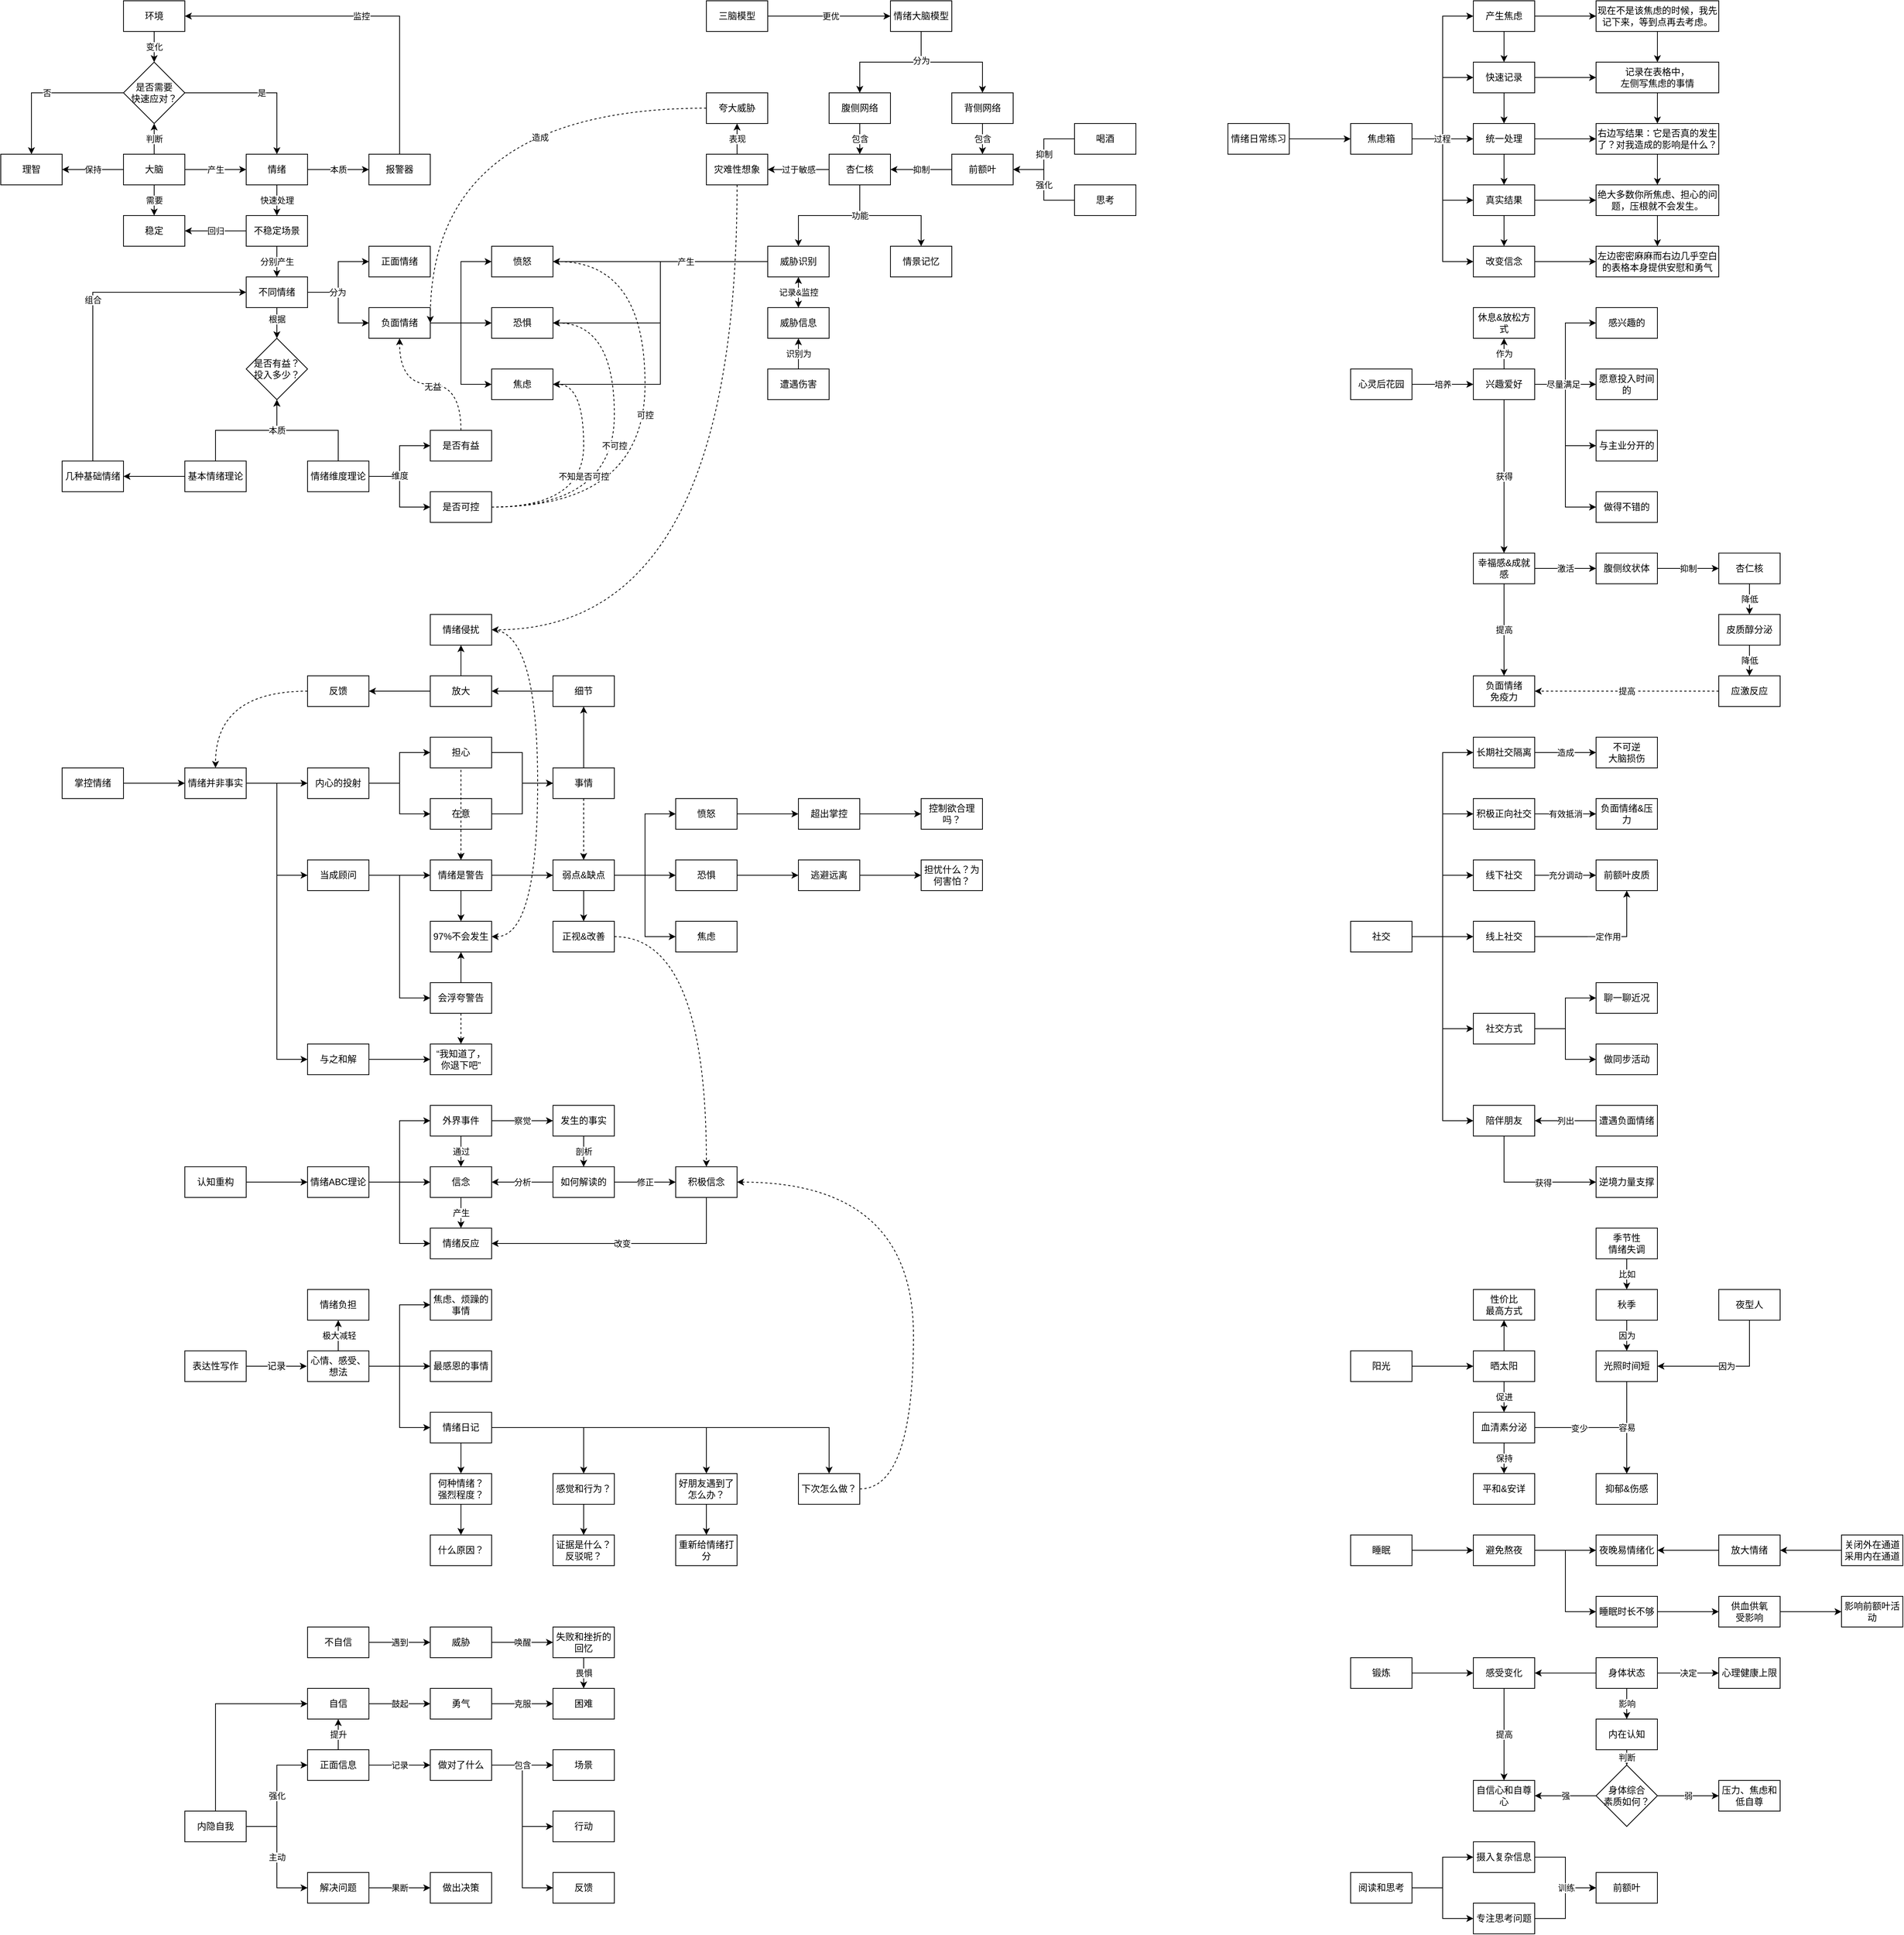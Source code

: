 <mxfile version="23.1.5" type="github">
  <diagram name="第 1 页" id="769Nruec_Y08chpwxp-w">
    <mxGraphModel dx="1687" dy="878" grid="1" gridSize="10" guides="1" tooltips="1" connect="1" arrows="1" fold="1" page="1" pageScale="1" pageWidth="827" pageHeight="1169" math="0" shadow="0">
      <root>
        <mxCell id="0" />
        <mxCell id="1" parent="0" />
        <mxCell id="pS93kYRO29QVI3YdvDil-13" value="变化" style="edgeStyle=orthogonalEdgeStyle;rounded=0;orthogonalLoop=1;jettySize=auto;html=1;" parent="1" source="pS93kYRO29QVI3YdvDil-1" target="pS93kYRO29QVI3YdvDil-12" edge="1">
          <mxGeometry relative="1" as="geometry" />
        </mxCell>
        <mxCell id="pS93kYRO29QVI3YdvDil-1" value="环境" style="rounded=0;whiteSpace=wrap;html=1;" parent="1" vertex="1">
          <mxGeometry x="240" y="160" width="80" height="40" as="geometry" />
        </mxCell>
        <mxCell id="pS93kYRO29QVI3YdvDil-2" value="理智" style="rounded=0;whiteSpace=wrap;html=1;" parent="1" vertex="1">
          <mxGeometry x="80" y="360" width="80" height="40" as="geometry" />
        </mxCell>
        <mxCell id="pS93kYRO29QVI3YdvDil-7" value="保持" style="edgeStyle=orthogonalEdgeStyle;rounded=0;orthogonalLoop=1;jettySize=auto;html=1;entryX=1;entryY=0.5;entryDx=0;entryDy=0;" parent="1" source="pS93kYRO29QVI3YdvDil-3" target="pS93kYRO29QVI3YdvDil-2" edge="1">
          <mxGeometry relative="1" as="geometry" />
        </mxCell>
        <mxCell id="pS93kYRO29QVI3YdvDil-8" value="产生" style="edgeStyle=orthogonalEdgeStyle;rounded=0;orthogonalLoop=1;jettySize=auto;html=1;entryX=0;entryY=0.5;entryDx=0;entryDy=0;" parent="1" source="pS93kYRO29QVI3YdvDil-3" target="pS93kYRO29QVI3YdvDil-6" edge="1">
          <mxGeometry relative="1" as="geometry" />
        </mxCell>
        <mxCell id="pS93kYRO29QVI3YdvDil-14" value="判断" style="edgeStyle=orthogonalEdgeStyle;rounded=0;orthogonalLoop=1;jettySize=auto;html=1;" parent="1" source="pS93kYRO29QVI3YdvDil-3" target="pS93kYRO29QVI3YdvDil-12" edge="1">
          <mxGeometry relative="1" as="geometry" />
        </mxCell>
        <mxCell id="pS93kYRO29QVI3YdvDil-25" value="需要" style="edgeStyle=orthogonalEdgeStyle;rounded=0;orthogonalLoop=1;jettySize=auto;html=1;entryX=0.5;entryY=0;entryDx=0;entryDy=0;" parent="1" source="pS93kYRO29QVI3YdvDil-3" target="pS93kYRO29QVI3YdvDil-24" edge="1">
          <mxGeometry relative="1" as="geometry" />
        </mxCell>
        <mxCell id="pS93kYRO29QVI3YdvDil-3" value="大脑" style="rounded=0;whiteSpace=wrap;html=1;" parent="1" vertex="1">
          <mxGeometry x="240" y="360" width="80" height="40" as="geometry" />
        </mxCell>
        <mxCell id="pS93kYRO29QVI3YdvDil-20" value="本质" style="edgeStyle=orthogonalEdgeStyle;rounded=0;orthogonalLoop=1;jettySize=auto;html=1;entryX=0;entryY=0.5;entryDx=0;entryDy=0;" parent="1" source="pS93kYRO29QVI3YdvDil-6" target="pS93kYRO29QVI3YdvDil-19" edge="1">
          <mxGeometry relative="1" as="geometry" />
        </mxCell>
        <mxCell id="pS93kYRO29QVI3YdvDil-26" value="快速处理" style="edgeStyle=orthogonalEdgeStyle;rounded=0;orthogonalLoop=1;jettySize=auto;html=1;entryX=0.5;entryY=0;entryDx=0;entryDy=0;" parent="1" source="pS93kYRO29QVI3YdvDil-6" target="pS93kYRO29QVI3YdvDil-23" edge="1">
          <mxGeometry relative="1" as="geometry" />
        </mxCell>
        <mxCell id="pS93kYRO29QVI3YdvDil-6" value="情绪" style="rounded=0;whiteSpace=wrap;html=1;" parent="1" vertex="1">
          <mxGeometry x="400" y="360" width="80" height="40" as="geometry" />
        </mxCell>
        <mxCell id="pS93kYRO29QVI3YdvDil-15" value="是" style="edgeStyle=orthogonalEdgeStyle;rounded=0;orthogonalLoop=1;jettySize=auto;html=1;" parent="1" source="pS93kYRO29QVI3YdvDil-12" target="pS93kYRO29QVI3YdvDil-6" edge="1">
          <mxGeometry relative="1" as="geometry" />
        </mxCell>
        <mxCell id="pS93kYRO29QVI3YdvDil-16" value="否" style="edgeStyle=orthogonalEdgeStyle;rounded=0;orthogonalLoop=1;jettySize=auto;html=1;entryX=0.5;entryY=0;entryDx=0;entryDy=0;" parent="1" source="pS93kYRO29QVI3YdvDil-12" target="pS93kYRO29QVI3YdvDil-2" edge="1">
          <mxGeometry relative="1" as="geometry" />
        </mxCell>
        <mxCell id="pS93kYRO29QVI3YdvDil-12" value="是否需要&lt;br&gt;快速应对？" style="rhombus;whiteSpace=wrap;html=1;" parent="1" vertex="1">
          <mxGeometry x="240" y="240" width="80" height="80" as="geometry" />
        </mxCell>
        <mxCell id="pS93kYRO29QVI3YdvDil-21" value="监控" style="edgeStyle=orthogonalEdgeStyle;rounded=0;orthogonalLoop=1;jettySize=auto;html=1;entryX=1;entryY=0.5;entryDx=0;entryDy=0;" parent="1" source="pS93kYRO29QVI3YdvDil-19" target="pS93kYRO29QVI3YdvDil-1" edge="1">
          <mxGeometry relative="1" as="geometry">
            <Array as="points">
              <mxPoint x="600" y="180" />
            </Array>
          </mxGeometry>
        </mxCell>
        <mxCell id="pS93kYRO29QVI3YdvDil-19" value="报警器" style="rounded=0;whiteSpace=wrap;html=1;" parent="1" vertex="1">
          <mxGeometry x="560" y="360" width="80" height="40" as="geometry" />
        </mxCell>
        <mxCell id="pS93kYRO29QVI3YdvDil-27" value="回归" style="edgeStyle=orthogonalEdgeStyle;rounded=0;orthogonalLoop=1;jettySize=auto;html=1;" parent="1" source="pS93kYRO29QVI3YdvDil-23" target="pS93kYRO29QVI3YdvDil-24" edge="1">
          <mxGeometry relative="1" as="geometry" />
        </mxCell>
        <mxCell id="pS93kYRO29QVI3YdvDil-42" value="分别产生" style="edgeStyle=orthogonalEdgeStyle;rounded=0;orthogonalLoop=1;jettySize=auto;html=1;entryX=0.5;entryY=0;entryDx=0;entryDy=0;" parent="1" source="pS93kYRO29QVI3YdvDil-23" target="pS93kYRO29QVI3YdvDil-41" edge="1">
          <mxGeometry relative="1" as="geometry" />
        </mxCell>
        <mxCell id="pS93kYRO29QVI3YdvDil-23" value="不稳定场景" style="rounded=0;whiteSpace=wrap;html=1;" parent="1" vertex="1">
          <mxGeometry x="400" y="440" width="80" height="40" as="geometry" />
        </mxCell>
        <mxCell id="pS93kYRO29QVI3YdvDil-24" value="稳定" style="rounded=0;whiteSpace=wrap;html=1;" parent="1" vertex="1">
          <mxGeometry x="240" y="440" width="80" height="40" as="geometry" />
        </mxCell>
        <mxCell id="pS93kYRO29QVI3YdvDil-38" style="edgeStyle=orthogonalEdgeStyle;rounded=0;orthogonalLoop=1;jettySize=auto;html=1;entryX=0.5;entryY=1;entryDx=0;entryDy=0;" parent="1" source="pS93kYRO29QVI3YdvDil-29" target="pS93kYRO29QVI3YdvDil-36" edge="1">
          <mxGeometry relative="1" as="geometry" />
        </mxCell>
        <mxCell id="pS93kYRO29QVI3YdvDil-59" style="edgeStyle=orthogonalEdgeStyle;rounded=0;orthogonalLoop=1;jettySize=auto;html=1;entryX=1;entryY=0.5;entryDx=0;entryDy=0;" parent="1" source="pS93kYRO29QVI3YdvDil-29" target="pS93kYRO29QVI3YdvDil-58" edge="1">
          <mxGeometry relative="1" as="geometry" />
        </mxCell>
        <mxCell id="pS93kYRO29QVI3YdvDil-29" value="基本情绪理论" style="rounded=0;whiteSpace=wrap;html=1;" parent="1" vertex="1">
          <mxGeometry x="320" y="760" width="80" height="40" as="geometry" />
        </mxCell>
        <mxCell id="pS93kYRO29QVI3YdvDil-39" style="edgeStyle=orthogonalEdgeStyle;rounded=0;orthogonalLoop=1;jettySize=auto;html=1;entryX=0.5;entryY=1;entryDx=0;entryDy=0;" parent="1" source="pS93kYRO29QVI3YdvDil-35" target="pS93kYRO29QVI3YdvDil-36" edge="1">
          <mxGeometry relative="1" as="geometry" />
        </mxCell>
        <mxCell id="pS93kYRO29QVI3YdvDil-40" value="本质" style="edgeLabel;html=1;align=center;verticalAlign=middle;resizable=0;points=[];" parent="pS93kYRO29QVI3YdvDil-39" vertex="1" connectable="0">
          <mxGeometry x="0.512" y="-1" relative="1" as="geometry">
            <mxPoint x="-1" y="1" as="offset" />
          </mxGeometry>
        </mxCell>
        <mxCell id="pS93kYRO29QVI3YdvDil-55" style="edgeStyle=orthogonalEdgeStyle;rounded=0;orthogonalLoop=1;jettySize=auto;html=1;entryX=0;entryY=0.5;entryDx=0;entryDy=0;" parent="1" source="pS93kYRO29QVI3YdvDil-35" target="pS93kYRO29QVI3YdvDil-53" edge="1">
          <mxGeometry relative="1" as="geometry" />
        </mxCell>
        <mxCell id="pS93kYRO29QVI3YdvDil-56" style="edgeStyle=orthogonalEdgeStyle;rounded=0;orthogonalLoop=1;jettySize=auto;html=1;entryX=0;entryY=0.5;entryDx=0;entryDy=0;" parent="1" source="pS93kYRO29QVI3YdvDil-35" target="pS93kYRO29QVI3YdvDil-54" edge="1">
          <mxGeometry relative="1" as="geometry" />
        </mxCell>
        <mxCell id="pS93kYRO29QVI3YdvDil-57" value="维度" style="edgeLabel;html=1;align=center;verticalAlign=middle;resizable=0;points=[];" parent="pS93kYRO29QVI3YdvDil-56" vertex="1" connectable="0">
          <mxGeometry x="-0.333" relative="1" as="geometry">
            <mxPoint y="-1" as="offset" />
          </mxGeometry>
        </mxCell>
        <mxCell id="pS93kYRO29QVI3YdvDil-35" value="情绪维度理论" style="rounded=0;whiteSpace=wrap;html=1;" parent="1" vertex="1">
          <mxGeometry x="480" y="760" width="80" height="40" as="geometry" />
        </mxCell>
        <mxCell id="pS93kYRO29QVI3YdvDil-36" value="是否有益？&lt;br&gt;投入多少？" style="rhombus;whiteSpace=wrap;html=1;" parent="1" vertex="1">
          <mxGeometry x="400" y="600" width="80" height="80" as="geometry" />
        </mxCell>
        <mxCell id="pS93kYRO29QVI3YdvDil-43" style="edgeStyle=orthogonalEdgeStyle;rounded=0;orthogonalLoop=1;jettySize=auto;html=1;entryX=0.5;entryY=0;entryDx=0;entryDy=0;" parent="1" source="pS93kYRO29QVI3YdvDil-41" target="pS93kYRO29QVI3YdvDil-36" edge="1">
          <mxGeometry relative="1" as="geometry" />
        </mxCell>
        <mxCell id="pS93kYRO29QVI3YdvDil-44" value="根据" style="edgeLabel;html=1;align=center;verticalAlign=middle;resizable=0;points=[];" parent="pS93kYRO29QVI3YdvDil-43" vertex="1" connectable="0">
          <mxGeometry x="-0.25" relative="1" as="geometry">
            <mxPoint as="offset" />
          </mxGeometry>
        </mxCell>
        <mxCell id="pS93kYRO29QVI3YdvDil-46" value="" style="edgeStyle=orthogonalEdgeStyle;rounded=0;orthogonalLoop=1;jettySize=auto;html=1;" parent="1" source="pS93kYRO29QVI3YdvDil-41" target="pS93kYRO29QVI3YdvDil-45" edge="1">
          <mxGeometry relative="1" as="geometry" />
        </mxCell>
        <mxCell id="pS93kYRO29QVI3YdvDil-64" style="edgeStyle=orthogonalEdgeStyle;rounded=0;orthogonalLoop=1;jettySize=auto;html=1;" parent="1" source="pS93kYRO29QVI3YdvDil-41" target="pS93kYRO29QVI3YdvDil-63" edge="1">
          <mxGeometry relative="1" as="geometry" />
        </mxCell>
        <mxCell id="pS93kYRO29QVI3YdvDil-65" value="分为" style="edgeLabel;html=1;align=center;verticalAlign=middle;resizable=0;points=[];" parent="pS93kYRO29QVI3YdvDil-64" vertex="1" connectable="0">
          <mxGeometry x="-0.333" y="-2" relative="1" as="geometry">
            <mxPoint x="-3" as="offset" />
          </mxGeometry>
        </mxCell>
        <mxCell id="pS93kYRO29QVI3YdvDil-41" value="不同情绪" style="rounded=0;whiteSpace=wrap;html=1;" parent="1" vertex="1">
          <mxGeometry x="400" y="520" width="80" height="40" as="geometry" />
        </mxCell>
        <mxCell id="pS93kYRO29QVI3YdvDil-50" style="edgeStyle=orthogonalEdgeStyle;rounded=0;orthogonalLoop=1;jettySize=auto;html=1;entryX=0;entryY=0.5;entryDx=0;entryDy=0;" parent="1" source="pS93kYRO29QVI3YdvDil-45" target="pS93kYRO29QVI3YdvDil-47" edge="1">
          <mxGeometry relative="1" as="geometry" />
        </mxCell>
        <mxCell id="pS93kYRO29QVI3YdvDil-51" style="edgeStyle=orthogonalEdgeStyle;rounded=0;orthogonalLoop=1;jettySize=auto;html=1;entryX=0;entryY=0.5;entryDx=0;entryDy=0;" parent="1" source="pS93kYRO29QVI3YdvDil-45" target="pS93kYRO29QVI3YdvDil-48" edge="1">
          <mxGeometry relative="1" as="geometry" />
        </mxCell>
        <mxCell id="pS93kYRO29QVI3YdvDil-52" style="edgeStyle=orthogonalEdgeStyle;rounded=0;orthogonalLoop=1;jettySize=auto;html=1;entryX=0;entryY=0.5;entryDx=0;entryDy=0;" parent="1" source="pS93kYRO29QVI3YdvDil-45" target="pS93kYRO29QVI3YdvDil-49" edge="1">
          <mxGeometry relative="1" as="geometry" />
        </mxCell>
        <mxCell id="pS93kYRO29QVI3YdvDil-45" value="负面情绪" style="rounded=0;whiteSpace=wrap;html=1;" parent="1" vertex="1">
          <mxGeometry x="560" y="560" width="80" height="40" as="geometry" />
        </mxCell>
        <mxCell id="pS93kYRO29QVI3YdvDil-47" value="愤怒" style="rounded=0;whiteSpace=wrap;html=1;" parent="1" vertex="1">
          <mxGeometry x="720" y="480" width="80" height="40" as="geometry" />
        </mxCell>
        <mxCell id="pS93kYRO29QVI3YdvDil-48" value="恐惧" style="rounded=0;whiteSpace=wrap;html=1;" parent="1" vertex="1">
          <mxGeometry x="720" y="560" width="80" height="40" as="geometry" />
        </mxCell>
        <mxCell id="pS93kYRO29QVI3YdvDil-49" value="焦虑" style="rounded=0;whiteSpace=wrap;html=1;" parent="1" vertex="1">
          <mxGeometry x="720" y="640" width="80" height="40" as="geometry" />
        </mxCell>
        <mxCell id="pS93kYRO29QVI3YdvDil-61" style="edgeStyle=orthogonalEdgeStyle;rounded=0;orthogonalLoop=1;jettySize=auto;html=1;dashed=1;curved=1;" parent="1" source="pS93kYRO29QVI3YdvDil-53" target="pS93kYRO29QVI3YdvDil-45" edge="1">
          <mxGeometry relative="1" as="geometry" />
        </mxCell>
        <mxCell id="pS93kYRO29QVI3YdvDil-62" value="无益" style="edgeLabel;html=1;align=center;verticalAlign=middle;resizable=0;points=[];" parent="pS93kYRO29QVI3YdvDil-61" vertex="1" connectable="0">
          <mxGeometry x="-0.025" y="4" relative="1" as="geometry">
            <mxPoint y="-1" as="offset" />
          </mxGeometry>
        </mxCell>
        <mxCell id="pS93kYRO29QVI3YdvDil-53" value="是否有益" style="rounded=0;whiteSpace=wrap;html=1;" parent="1" vertex="1">
          <mxGeometry x="640" y="720" width="80" height="40" as="geometry" />
        </mxCell>
        <mxCell id="pS93kYRO29QVI3YdvDil-92" value="可控" style="edgeStyle=orthogonalEdgeStyle;rounded=0;orthogonalLoop=1;jettySize=auto;html=1;entryX=1;entryY=0.5;entryDx=0;entryDy=0;curved=1;dashed=1;" parent="1" source="pS93kYRO29QVI3YdvDil-54" target="pS93kYRO29QVI3YdvDil-47" edge="1">
          <mxGeometry relative="1" as="geometry">
            <Array as="points">
              <mxPoint x="920" y="820" />
              <mxPoint x="920" y="500" />
            </Array>
          </mxGeometry>
        </mxCell>
        <mxCell id="pS93kYRO29QVI3YdvDil-98" value="不可控" style="edgeStyle=orthogonalEdgeStyle;rounded=0;orthogonalLoop=1;jettySize=auto;html=1;entryX=1;entryY=0.5;entryDx=0;entryDy=0;curved=1;dashed=1;" parent="1" source="pS93kYRO29QVI3YdvDil-54" target="pS93kYRO29QVI3YdvDil-48" edge="1">
          <mxGeometry relative="1" as="geometry">
            <Array as="points">
              <mxPoint x="880" y="820" />
              <mxPoint x="880" y="580" />
            </Array>
          </mxGeometry>
        </mxCell>
        <mxCell id="pS93kYRO29QVI3YdvDil-100" value="不知是否可控" style="edgeStyle=orthogonalEdgeStyle;rounded=0;orthogonalLoop=1;jettySize=auto;html=1;entryX=1;entryY=0.5;entryDx=0;entryDy=0;curved=1;dashed=1;" parent="1" source="pS93kYRO29QVI3YdvDil-54" target="pS93kYRO29QVI3YdvDil-49" edge="1">
          <mxGeometry relative="1" as="geometry">
            <Array as="points">
              <mxPoint x="840" y="820" />
              <mxPoint x="840" y="660" />
            </Array>
          </mxGeometry>
        </mxCell>
        <mxCell id="pS93kYRO29QVI3YdvDil-54" value="是否可控" style="rounded=0;whiteSpace=wrap;html=1;" parent="1" vertex="1">
          <mxGeometry x="640" y="800" width="80" height="40" as="geometry" />
        </mxCell>
        <mxCell id="pS93kYRO29QVI3YdvDil-60" value="组合" style="edgeStyle=orthogonalEdgeStyle;rounded=0;orthogonalLoop=1;jettySize=auto;html=1;entryX=0;entryY=0.5;entryDx=0;entryDy=0;" parent="1" source="pS93kYRO29QVI3YdvDil-58" target="pS93kYRO29QVI3YdvDil-41" edge="1">
          <mxGeometry relative="1" as="geometry">
            <Array as="points">
              <mxPoint x="200" y="540" />
            </Array>
          </mxGeometry>
        </mxCell>
        <mxCell id="pS93kYRO29QVI3YdvDil-58" value="几种基础情绪" style="rounded=0;whiteSpace=wrap;html=1;" parent="1" vertex="1">
          <mxGeometry x="160" y="760" width="80" height="40" as="geometry" />
        </mxCell>
        <mxCell id="pS93kYRO29QVI3YdvDil-63" value="正面情绪" style="rounded=0;whiteSpace=wrap;html=1;" parent="1" vertex="1">
          <mxGeometry x="560" y="480" width="80" height="40" as="geometry" />
        </mxCell>
        <mxCell id="pS93kYRO29QVI3YdvDil-87" style="edgeStyle=orthogonalEdgeStyle;rounded=0;orthogonalLoop=1;jettySize=auto;html=1;entryX=1;entryY=0.5;entryDx=0;entryDy=0;" parent="1" source="pS93kYRO29QVI3YdvDil-77" target="pS93kYRO29QVI3YdvDil-47" edge="1">
          <mxGeometry relative="1" as="geometry" />
        </mxCell>
        <mxCell id="pS93kYRO29QVI3YdvDil-88" style="edgeStyle=orthogonalEdgeStyle;rounded=0;orthogonalLoop=1;jettySize=auto;html=1;entryX=1;entryY=0.5;entryDx=0;entryDy=0;" parent="1" source="pS93kYRO29QVI3YdvDil-77" target="pS93kYRO29QVI3YdvDil-48" edge="1">
          <mxGeometry relative="1" as="geometry" />
        </mxCell>
        <mxCell id="pS93kYRO29QVI3YdvDil-99" style="edgeStyle=orthogonalEdgeStyle;rounded=0;orthogonalLoop=1;jettySize=auto;html=1;entryX=1;entryY=0.5;entryDx=0;entryDy=0;" parent="1" source="pS93kYRO29QVI3YdvDil-77" target="pS93kYRO29QVI3YdvDil-49" edge="1">
          <mxGeometry relative="1" as="geometry" />
        </mxCell>
        <mxCell id="pS93kYRO29QVI3YdvDil-121" value="产生" style="edgeLabel;html=1;align=center;verticalAlign=middle;resizable=0;points=[];" parent="pS93kYRO29QVI3YdvDil-99" vertex="1" connectable="0">
          <mxGeometry x="-0.512" relative="1" as="geometry">
            <mxPoint as="offset" />
          </mxGeometry>
        </mxCell>
        <mxCell id="UMb4AF3BvnroBPlfKyyT-3" style="edgeStyle=orthogonalEdgeStyle;rounded=0;orthogonalLoop=1;jettySize=auto;html=1;" parent="1" source="UMb4AF3BvnroBPlfKyyT-1" target="UMb4AF3BvnroBPlfKyyT-2" edge="1">
          <mxGeometry relative="1" as="geometry" />
        </mxCell>
        <mxCell id="UMb4AF3BvnroBPlfKyyT-1" value="情绪日常练习" style="rounded=0;whiteSpace=wrap;html=1;" parent="1" vertex="1">
          <mxGeometry x="1680" y="320" width="80" height="40" as="geometry" />
        </mxCell>
        <mxCell id="UMb4AF3BvnroBPlfKyyT-15" style="edgeStyle=orthogonalEdgeStyle;rounded=0;orthogonalLoop=1;jettySize=auto;html=1;entryX=0;entryY=0.5;entryDx=0;entryDy=0;" parent="1" source="UMb4AF3BvnroBPlfKyyT-2" target="UMb4AF3BvnroBPlfKyyT-4" edge="1">
          <mxGeometry relative="1" as="geometry" />
        </mxCell>
        <mxCell id="UMb4AF3BvnroBPlfKyyT-17" style="edgeStyle=orthogonalEdgeStyle;rounded=0;orthogonalLoop=1;jettySize=auto;html=1;entryX=0;entryY=0.5;entryDx=0;entryDy=0;" parent="1" source="UMb4AF3BvnroBPlfKyyT-2" target="UMb4AF3BvnroBPlfKyyT-6" edge="1">
          <mxGeometry relative="1" as="geometry" />
        </mxCell>
        <mxCell id="UMb4AF3BvnroBPlfKyyT-25" style="edgeStyle=orthogonalEdgeStyle;rounded=0;orthogonalLoop=1;jettySize=auto;html=1;entryX=0;entryY=0.5;entryDx=0;entryDy=0;" parent="1" source="UMb4AF3BvnroBPlfKyyT-2" target="UMb4AF3BvnroBPlfKyyT-21" edge="1">
          <mxGeometry relative="1" as="geometry" />
        </mxCell>
        <mxCell id="UMb4AF3BvnroBPlfKyyT-31" style="edgeStyle=orthogonalEdgeStyle;rounded=0;orthogonalLoop=1;jettySize=auto;html=1;entryX=0;entryY=0.5;entryDx=0;entryDy=0;" parent="1" source="UMb4AF3BvnroBPlfKyyT-2" target="UMb4AF3BvnroBPlfKyyT-28" edge="1">
          <mxGeometry relative="1" as="geometry" />
        </mxCell>
        <mxCell id="UMb4AF3BvnroBPlfKyyT-33" style="edgeStyle=orthogonalEdgeStyle;rounded=0;orthogonalLoop=1;jettySize=auto;html=1;entryX=0;entryY=0.5;entryDx=0;entryDy=0;" parent="1" source="UMb4AF3BvnroBPlfKyyT-2" target="UMb4AF3BvnroBPlfKyyT-5" edge="1">
          <mxGeometry relative="1" as="geometry" />
        </mxCell>
        <mxCell id="UMb4AF3BvnroBPlfKyyT-68" value="过程" style="edgeLabel;html=1;align=center;verticalAlign=middle;resizable=0;points=[];" parent="UMb4AF3BvnroBPlfKyyT-33" vertex="1" connectable="0">
          <mxGeometry x="-0.5" y="-1" relative="1" as="geometry">
            <mxPoint x="-2" as="offset" />
          </mxGeometry>
        </mxCell>
        <mxCell id="UMb4AF3BvnroBPlfKyyT-2" value="焦虑箱" style="rounded=0;whiteSpace=wrap;html=1;" parent="1" vertex="1">
          <mxGeometry x="1840" y="320" width="80" height="40" as="geometry" />
        </mxCell>
        <mxCell id="UMb4AF3BvnroBPlfKyyT-8" style="edgeStyle=orthogonalEdgeStyle;rounded=0;orthogonalLoop=1;jettySize=auto;html=1;entryX=0;entryY=0.5;entryDx=0;entryDy=0;" parent="1" source="UMb4AF3BvnroBPlfKyyT-4" target="UMb4AF3BvnroBPlfKyyT-7" edge="1">
          <mxGeometry relative="1" as="geometry" />
        </mxCell>
        <mxCell id="UMb4AF3BvnroBPlfKyyT-13" style="edgeStyle=orthogonalEdgeStyle;rounded=0;orthogonalLoop=1;jettySize=auto;html=1;" parent="1" source="UMb4AF3BvnroBPlfKyyT-4" target="UMb4AF3BvnroBPlfKyyT-5" edge="1">
          <mxGeometry relative="1" as="geometry" />
        </mxCell>
        <mxCell id="UMb4AF3BvnroBPlfKyyT-4" value="产生焦虑" style="rounded=0;whiteSpace=wrap;html=1;" parent="1" vertex="1">
          <mxGeometry x="2000" y="160" width="80" height="40" as="geometry" />
        </mxCell>
        <mxCell id="UMb4AF3BvnroBPlfKyyT-10" style="edgeStyle=orthogonalEdgeStyle;rounded=0;orthogonalLoop=1;jettySize=auto;html=1;entryX=0;entryY=0.5;entryDx=0;entryDy=0;" parent="1" source="UMb4AF3BvnroBPlfKyyT-5" target="UMb4AF3BvnroBPlfKyyT-9" edge="1">
          <mxGeometry relative="1" as="geometry" />
        </mxCell>
        <mxCell id="UMb4AF3BvnroBPlfKyyT-65" style="edgeStyle=orthogonalEdgeStyle;rounded=0;orthogonalLoop=1;jettySize=auto;html=1;" parent="1" source="UMb4AF3BvnroBPlfKyyT-5" target="UMb4AF3BvnroBPlfKyyT-6" edge="1">
          <mxGeometry relative="1" as="geometry" />
        </mxCell>
        <mxCell id="UMb4AF3BvnroBPlfKyyT-5" value="快速记录" style="rounded=0;whiteSpace=wrap;html=1;" parent="1" vertex="1">
          <mxGeometry x="2000" y="240" width="80" height="40" as="geometry" />
        </mxCell>
        <mxCell id="UMb4AF3BvnroBPlfKyyT-12" style="edgeStyle=orthogonalEdgeStyle;rounded=0;orthogonalLoop=1;jettySize=auto;html=1;" parent="1" source="UMb4AF3BvnroBPlfKyyT-6" target="UMb4AF3BvnroBPlfKyyT-11" edge="1">
          <mxGeometry relative="1" as="geometry" />
        </mxCell>
        <mxCell id="UMb4AF3BvnroBPlfKyyT-22" value="" style="edgeStyle=orthogonalEdgeStyle;rounded=0;orthogonalLoop=1;jettySize=auto;html=1;" parent="1" source="UMb4AF3BvnroBPlfKyyT-6" target="UMb4AF3BvnroBPlfKyyT-21" edge="1">
          <mxGeometry relative="1" as="geometry" />
        </mxCell>
        <mxCell id="UMb4AF3BvnroBPlfKyyT-6" value="统一处理" style="rounded=0;whiteSpace=wrap;html=1;" parent="1" vertex="1">
          <mxGeometry x="2000" y="320" width="80" height="40" as="geometry" />
        </mxCell>
        <mxCell id="UMb4AF3BvnroBPlfKyyT-18" value="" style="edgeStyle=orthogonalEdgeStyle;rounded=0;orthogonalLoop=1;jettySize=auto;html=1;" parent="1" source="UMb4AF3BvnroBPlfKyyT-7" target="UMb4AF3BvnroBPlfKyyT-9" edge="1">
          <mxGeometry relative="1" as="geometry" />
        </mxCell>
        <mxCell id="UMb4AF3BvnroBPlfKyyT-7" value="现在不是该焦虑的时候，我先记下来，等到点再去考虑。" style="rounded=0;whiteSpace=wrap;html=1;" parent="1" vertex="1">
          <mxGeometry x="2160" y="160" width="160" height="40" as="geometry" />
        </mxCell>
        <mxCell id="UMb4AF3BvnroBPlfKyyT-19" value="" style="edgeStyle=orthogonalEdgeStyle;rounded=0;orthogonalLoop=1;jettySize=auto;html=1;" parent="1" source="UMb4AF3BvnroBPlfKyyT-9" target="UMb4AF3BvnroBPlfKyyT-11" edge="1">
          <mxGeometry relative="1" as="geometry" />
        </mxCell>
        <mxCell id="UMb4AF3BvnroBPlfKyyT-9" value="记录在表格中，&lt;br&gt;左侧写焦虑的事情" style="rounded=0;whiteSpace=wrap;html=1;" parent="1" vertex="1">
          <mxGeometry x="2160" y="240" width="160" height="40" as="geometry" />
        </mxCell>
        <mxCell id="UMb4AF3BvnroBPlfKyyT-24" value="" style="edgeStyle=orthogonalEdgeStyle;rounded=0;orthogonalLoop=1;jettySize=auto;html=1;" parent="1" source="UMb4AF3BvnroBPlfKyyT-11" target="UMb4AF3BvnroBPlfKyyT-20" edge="1">
          <mxGeometry relative="1" as="geometry" />
        </mxCell>
        <mxCell id="UMb4AF3BvnroBPlfKyyT-11" value="右边写结果：它是否真的发生了？对我造成的影响是什么？" style="rounded=0;whiteSpace=wrap;html=1;" parent="1" vertex="1">
          <mxGeometry x="2160" y="320" width="160" height="40" as="geometry" />
        </mxCell>
        <mxCell id="UMb4AF3BvnroBPlfKyyT-27" value="" style="edgeStyle=orthogonalEdgeStyle;rounded=0;orthogonalLoop=1;jettySize=auto;html=1;entryX=0.5;entryY=0;entryDx=0;entryDy=0;" parent="1" source="UMb4AF3BvnroBPlfKyyT-20" target="UMb4AF3BvnroBPlfKyyT-26" edge="1">
          <mxGeometry relative="1" as="geometry" />
        </mxCell>
        <mxCell id="UMb4AF3BvnroBPlfKyyT-20" value="绝大多数你所焦虑、担心的问题，压根就不会发生。" style="rounded=0;whiteSpace=wrap;html=1;" parent="1" vertex="1">
          <mxGeometry x="2160" y="400" width="160" height="40" as="geometry" />
        </mxCell>
        <mxCell id="UMb4AF3BvnroBPlfKyyT-23" style="edgeStyle=orthogonalEdgeStyle;rounded=0;orthogonalLoop=1;jettySize=auto;html=1;" parent="1" source="UMb4AF3BvnroBPlfKyyT-21" target="UMb4AF3BvnroBPlfKyyT-20" edge="1">
          <mxGeometry relative="1" as="geometry" />
        </mxCell>
        <mxCell id="UMb4AF3BvnroBPlfKyyT-32" value="" style="edgeStyle=orthogonalEdgeStyle;rounded=0;orthogonalLoop=1;jettySize=auto;html=1;" parent="1" source="UMb4AF3BvnroBPlfKyyT-21" target="UMb4AF3BvnroBPlfKyyT-28" edge="1">
          <mxGeometry relative="1" as="geometry" />
        </mxCell>
        <mxCell id="UMb4AF3BvnroBPlfKyyT-21" value="真实结果" style="rounded=0;whiteSpace=wrap;html=1;" parent="1" vertex="1">
          <mxGeometry x="2000" y="400" width="80" height="40" as="geometry" />
        </mxCell>
        <mxCell id="UMb4AF3BvnroBPlfKyyT-26" value="左边密密麻麻而右边几乎空白的表格本身提供安慰和勇气" style="rounded=0;whiteSpace=wrap;html=1;" parent="1" vertex="1">
          <mxGeometry x="2160" y="480" width="160" height="40" as="geometry" />
        </mxCell>
        <mxCell id="UMb4AF3BvnroBPlfKyyT-30" style="edgeStyle=orthogonalEdgeStyle;rounded=0;orthogonalLoop=1;jettySize=auto;html=1;entryX=0;entryY=0.5;entryDx=0;entryDy=0;" parent="1" source="UMb4AF3BvnroBPlfKyyT-28" target="UMb4AF3BvnroBPlfKyyT-26" edge="1">
          <mxGeometry relative="1" as="geometry" />
        </mxCell>
        <mxCell id="UMb4AF3BvnroBPlfKyyT-28" value="改变信念" style="rounded=0;whiteSpace=wrap;html=1;" parent="1" vertex="1">
          <mxGeometry x="2000" y="480" width="80" height="40" as="geometry" />
        </mxCell>
        <mxCell id="UMb4AF3BvnroBPlfKyyT-67" value="培养" style="edgeStyle=orthogonalEdgeStyle;rounded=0;orthogonalLoop=1;jettySize=auto;html=1;entryX=0;entryY=0.5;entryDx=0;entryDy=0;" parent="1" source="UMb4AF3BvnroBPlfKyyT-34" target="UMb4AF3BvnroBPlfKyyT-35" edge="1">
          <mxGeometry relative="1" as="geometry" />
        </mxCell>
        <mxCell id="UMb4AF3BvnroBPlfKyyT-34" value="心灵后花园" style="rounded=0;whiteSpace=wrap;html=1;" parent="1" vertex="1">
          <mxGeometry x="1840" y="640" width="80" height="40" as="geometry" />
        </mxCell>
        <mxCell id="UMb4AF3BvnroBPlfKyyT-41" style="edgeStyle=orthogonalEdgeStyle;rounded=0;orthogonalLoop=1;jettySize=auto;html=1;entryX=0;entryY=0.5;entryDx=0;entryDy=0;" parent="1" source="UMb4AF3BvnroBPlfKyyT-35" target="UMb4AF3BvnroBPlfKyyT-37" edge="1">
          <mxGeometry relative="1" as="geometry" />
        </mxCell>
        <mxCell id="UMb4AF3BvnroBPlfKyyT-42" style="edgeStyle=orthogonalEdgeStyle;rounded=0;orthogonalLoop=1;jettySize=auto;html=1;" parent="1" source="UMb4AF3BvnroBPlfKyyT-35" target="UMb4AF3BvnroBPlfKyyT-38" edge="1">
          <mxGeometry relative="1" as="geometry" />
        </mxCell>
        <mxCell id="UMb4AF3BvnroBPlfKyyT-43" style="edgeStyle=orthogonalEdgeStyle;rounded=0;orthogonalLoop=1;jettySize=auto;html=1;entryX=0;entryY=0.5;entryDx=0;entryDy=0;" parent="1" source="UMb4AF3BvnroBPlfKyyT-35" target="UMb4AF3BvnroBPlfKyyT-39" edge="1">
          <mxGeometry relative="1" as="geometry" />
        </mxCell>
        <mxCell id="UMb4AF3BvnroBPlfKyyT-44" style="edgeStyle=orthogonalEdgeStyle;rounded=0;orthogonalLoop=1;jettySize=auto;html=1;entryX=0;entryY=0.5;entryDx=0;entryDy=0;" parent="1" source="UMb4AF3BvnroBPlfKyyT-35" target="UMb4AF3BvnroBPlfKyyT-40" edge="1">
          <mxGeometry relative="1" as="geometry" />
        </mxCell>
        <mxCell id="UMb4AF3BvnroBPlfKyyT-71" value="尽量满足" style="edgeLabel;html=1;align=center;verticalAlign=middle;resizable=0;points=[];" parent="UMb4AF3BvnroBPlfKyyT-44" vertex="1" connectable="0">
          <mxGeometry x="-0.692" relative="1" as="geometry">
            <mxPoint as="offset" />
          </mxGeometry>
        </mxCell>
        <mxCell id="UMb4AF3BvnroBPlfKyyT-49" value="获得" style="edgeStyle=orthogonalEdgeStyle;rounded=0;orthogonalLoop=1;jettySize=auto;html=1;" parent="1" source="UMb4AF3BvnroBPlfKyyT-35" target="UMb4AF3BvnroBPlfKyyT-48" edge="1">
          <mxGeometry relative="1" as="geometry" />
        </mxCell>
        <mxCell id="UMb4AF3BvnroBPlfKyyT-69" value="作为" style="edgeStyle=orthogonalEdgeStyle;rounded=0;orthogonalLoop=1;jettySize=auto;html=1;" parent="1" source="UMb4AF3BvnroBPlfKyyT-35" target="UMb4AF3BvnroBPlfKyyT-36" edge="1">
          <mxGeometry relative="1" as="geometry" />
        </mxCell>
        <mxCell id="UMb4AF3BvnroBPlfKyyT-35" value="兴趣爱好" style="rounded=0;whiteSpace=wrap;html=1;" parent="1" vertex="1">
          <mxGeometry x="2000" y="640" width="80" height="40" as="geometry" />
        </mxCell>
        <mxCell id="UMb4AF3BvnroBPlfKyyT-36" value="休息&amp;amp;放松方式" style="rounded=0;whiteSpace=wrap;html=1;" parent="1" vertex="1">
          <mxGeometry x="2000" y="560" width="80" height="40" as="geometry" />
        </mxCell>
        <mxCell id="UMb4AF3BvnroBPlfKyyT-37" value="感兴趣的" style="rounded=0;whiteSpace=wrap;html=1;" parent="1" vertex="1">
          <mxGeometry x="2160" y="560" width="80" height="40" as="geometry" />
        </mxCell>
        <mxCell id="UMb4AF3BvnroBPlfKyyT-38" value="愿意投入时间的" style="rounded=0;whiteSpace=wrap;html=1;" parent="1" vertex="1">
          <mxGeometry x="2160" y="640" width="80" height="40" as="geometry" />
        </mxCell>
        <mxCell id="UMb4AF3BvnroBPlfKyyT-39" value="与主业分开的" style="rounded=0;whiteSpace=wrap;html=1;" parent="1" vertex="1">
          <mxGeometry x="2160" y="720" width="80" height="40" as="geometry" />
        </mxCell>
        <mxCell id="UMb4AF3BvnroBPlfKyyT-40" value="做得不错的" style="rounded=0;whiteSpace=wrap;html=1;" parent="1" vertex="1">
          <mxGeometry x="2160" y="800" width="80" height="40" as="geometry" />
        </mxCell>
        <mxCell id="UMb4AF3BvnroBPlfKyyT-51" value="激活" style="edgeStyle=orthogonalEdgeStyle;rounded=0;orthogonalLoop=1;jettySize=auto;html=1;" parent="1" source="UMb4AF3BvnroBPlfKyyT-48" target="UMb4AF3BvnroBPlfKyyT-50" edge="1">
          <mxGeometry relative="1" as="geometry" />
        </mxCell>
        <mxCell id="UMb4AF3BvnroBPlfKyyT-63" value="提高" style="edgeStyle=orthogonalEdgeStyle;rounded=0;orthogonalLoop=1;jettySize=auto;html=1;entryX=0.5;entryY=0;entryDx=0;entryDy=0;" parent="1" source="UMb4AF3BvnroBPlfKyyT-48" target="UMb4AF3BvnroBPlfKyyT-62" edge="1">
          <mxGeometry relative="1" as="geometry" />
        </mxCell>
        <mxCell id="UMb4AF3BvnroBPlfKyyT-48" value="幸福感&amp;amp;成就感" style="rounded=0;whiteSpace=wrap;html=1;" parent="1" vertex="1">
          <mxGeometry x="2000" y="880" width="80" height="40" as="geometry" />
        </mxCell>
        <mxCell id="UMb4AF3BvnroBPlfKyyT-59" value="抑制" style="edgeStyle=orthogonalEdgeStyle;rounded=0;orthogonalLoop=1;jettySize=auto;html=1;entryX=0;entryY=0.5;entryDx=0;entryDy=0;" parent="1" source="UMb4AF3BvnroBPlfKyyT-50" target="UMb4AF3BvnroBPlfKyyT-52" edge="1">
          <mxGeometry relative="1" as="geometry" />
        </mxCell>
        <mxCell id="UMb4AF3BvnroBPlfKyyT-50" value="腹侧纹状体" style="rounded=0;whiteSpace=wrap;html=1;" parent="1" vertex="1">
          <mxGeometry x="2160" y="880" width="80" height="40" as="geometry" />
        </mxCell>
        <mxCell id="UMb4AF3BvnroBPlfKyyT-60" value="降低" style="edgeStyle=orthogonalEdgeStyle;rounded=0;orthogonalLoop=1;jettySize=auto;html=1;" parent="1" source="UMb4AF3BvnroBPlfKyyT-52" target="UMb4AF3BvnroBPlfKyyT-53" edge="1">
          <mxGeometry relative="1" as="geometry" />
        </mxCell>
        <mxCell id="UMb4AF3BvnroBPlfKyyT-52" value="杏仁核" style="rounded=0;whiteSpace=wrap;html=1;" parent="1" vertex="1">
          <mxGeometry x="2320" y="880" width="80" height="40" as="geometry" />
        </mxCell>
        <mxCell id="UMb4AF3BvnroBPlfKyyT-64" value="提高" style="edgeStyle=orthogonalEdgeStyle;rounded=0;orthogonalLoop=1;jettySize=auto;html=1;entryX=1;entryY=0.5;entryDx=0;entryDy=0;dashed=1;" parent="1" source="UMb4AF3BvnroBPlfKyyT-54" target="UMb4AF3BvnroBPlfKyyT-62" edge="1">
          <mxGeometry relative="1" as="geometry" />
        </mxCell>
        <mxCell id="UMb4AF3BvnroBPlfKyyT-54" value="应激反应" style="rounded=0;whiteSpace=wrap;html=1;" parent="1" vertex="1">
          <mxGeometry x="2320" y="1040" width="80" height="40" as="geometry" />
        </mxCell>
        <mxCell id="UMb4AF3BvnroBPlfKyyT-61" value="降低" style="edgeStyle=orthogonalEdgeStyle;rounded=0;orthogonalLoop=1;jettySize=auto;html=1;" parent="1" source="UMb4AF3BvnroBPlfKyyT-53" target="UMb4AF3BvnroBPlfKyyT-54" edge="1">
          <mxGeometry relative="1" as="geometry" />
        </mxCell>
        <mxCell id="UMb4AF3BvnroBPlfKyyT-53" value="皮质醇分泌" style="rounded=0;whiteSpace=wrap;html=1;" parent="1" vertex="1">
          <mxGeometry x="2320" y="960" width="80" height="40" as="geometry" />
        </mxCell>
        <mxCell id="UMb4AF3BvnroBPlfKyyT-62" value="负面情绪&lt;br&gt;免疫力" style="rounded=0;whiteSpace=wrap;html=1;" parent="1" vertex="1">
          <mxGeometry x="2000" y="1040" width="80" height="40" as="geometry" />
        </mxCell>
        <mxCell id="UMb4AF3BvnroBPlfKyyT-99" style="edgeStyle=orthogonalEdgeStyle;rounded=0;orthogonalLoop=1;jettySize=auto;html=1;entryX=0;entryY=0.5;entryDx=0;entryDy=0;" parent="1" source="UMb4AF3BvnroBPlfKyyT-72" target="UMb4AF3BvnroBPlfKyyT-73" edge="1">
          <mxGeometry relative="1" as="geometry" />
        </mxCell>
        <mxCell id="UMb4AF3BvnroBPlfKyyT-100" style="edgeStyle=orthogonalEdgeStyle;rounded=0;orthogonalLoop=1;jettySize=auto;html=1;entryX=0;entryY=0.5;entryDx=0;entryDy=0;" parent="1" source="UMb4AF3BvnroBPlfKyyT-72" target="UMb4AF3BvnroBPlfKyyT-74" edge="1">
          <mxGeometry relative="1" as="geometry" />
        </mxCell>
        <mxCell id="UMb4AF3BvnroBPlfKyyT-101" style="edgeStyle=orthogonalEdgeStyle;rounded=0;orthogonalLoop=1;jettySize=auto;html=1;entryX=0;entryY=0.5;entryDx=0;entryDy=0;" parent="1" source="UMb4AF3BvnroBPlfKyyT-72" target="UMb4AF3BvnroBPlfKyyT-80" edge="1">
          <mxGeometry relative="1" as="geometry" />
        </mxCell>
        <mxCell id="UMb4AF3BvnroBPlfKyyT-102" style="edgeStyle=orthogonalEdgeStyle;rounded=0;orthogonalLoop=1;jettySize=auto;html=1;" parent="1" source="UMb4AF3BvnroBPlfKyyT-72" target="UMb4AF3BvnroBPlfKyyT-84" edge="1">
          <mxGeometry relative="1" as="geometry" />
        </mxCell>
        <mxCell id="UMb4AF3BvnroBPlfKyyT-103" style="edgeStyle=orthogonalEdgeStyle;rounded=0;orthogonalLoop=1;jettySize=auto;html=1;entryX=0;entryY=0.5;entryDx=0;entryDy=0;" parent="1" source="UMb4AF3BvnroBPlfKyyT-72" target="UMb4AF3BvnroBPlfKyyT-87" edge="1">
          <mxGeometry relative="1" as="geometry" />
        </mxCell>
        <mxCell id="UMb4AF3BvnroBPlfKyyT-104" style="edgeStyle=orthogonalEdgeStyle;rounded=0;orthogonalLoop=1;jettySize=auto;html=1;entryX=0;entryY=0.5;entryDx=0;entryDy=0;" parent="1" source="UMb4AF3BvnroBPlfKyyT-72" target="UMb4AF3BvnroBPlfKyyT-92" edge="1">
          <mxGeometry relative="1" as="geometry" />
        </mxCell>
        <mxCell id="UMb4AF3BvnroBPlfKyyT-72" value="社交" style="rounded=0;whiteSpace=wrap;html=1;" parent="1" vertex="1">
          <mxGeometry x="1840" y="1360" width="80" height="40" as="geometry" />
        </mxCell>
        <mxCell id="UMb4AF3BvnroBPlfKyyT-77" value="造成" style="edgeStyle=orthogonalEdgeStyle;rounded=0;orthogonalLoop=1;jettySize=auto;html=1;" parent="1" source="UMb4AF3BvnroBPlfKyyT-73" target="UMb4AF3BvnroBPlfKyyT-75" edge="1">
          <mxGeometry relative="1" as="geometry" />
        </mxCell>
        <mxCell id="UMb4AF3BvnroBPlfKyyT-73" value="长期社交隔离" style="rounded=0;whiteSpace=wrap;html=1;" parent="1" vertex="1">
          <mxGeometry x="2000" y="1120" width="80" height="40" as="geometry" />
        </mxCell>
        <mxCell id="UMb4AF3BvnroBPlfKyyT-78" value="有效抵消" style="edgeStyle=orthogonalEdgeStyle;rounded=0;orthogonalLoop=1;jettySize=auto;html=1;" parent="1" source="UMb4AF3BvnroBPlfKyyT-74" target="UMb4AF3BvnroBPlfKyyT-76" edge="1">
          <mxGeometry relative="1" as="geometry" />
        </mxCell>
        <mxCell id="UMb4AF3BvnroBPlfKyyT-74" value="积极正向社交" style="rounded=0;whiteSpace=wrap;html=1;" parent="1" vertex="1">
          <mxGeometry x="2000" y="1200" width="80" height="40" as="geometry" />
        </mxCell>
        <mxCell id="UMb4AF3BvnroBPlfKyyT-75" value="不可逆&lt;br&gt;大脑损伤" style="rounded=0;whiteSpace=wrap;html=1;" parent="1" vertex="1">
          <mxGeometry x="2160" y="1120" width="80" height="40" as="geometry" />
        </mxCell>
        <mxCell id="UMb4AF3BvnroBPlfKyyT-76" value="负面情绪&amp;amp;压力" style="rounded=0;whiteSpace=wrap;html=1;" parent="1" vertex="1">
          <mxGeometry x="2160" y="1200" width="80" height="40" as="geometry" />
        </mxCell>
        <mxCell id="UMb4AF3BvnroBPlfKyyT-83" value="充分调动" style="edgeStyle=orthogonalEdgeStyle;rounded=0;orthogonalLoop=1;jettySize=auto;html=1;" parent="1" source="UMb4AF3BvnroBPlfKyyT-80" target="UMb4AF3BvnroBPlfKyyT-82" edge="1">
          <mxGeometry relative="1" as="geometry" />
        </mxCell>
        <mxCell id="UMb4AF3BvnroBPlfKyyT-80" value="线下社交" style="rounded=0;whiteSpace=wrap;html=1;" parent="1" vertex="1">
          <mxGeometry x="2000" y="1280" width="80" height="40" as="geometry" />
        </mxCell>
        <mxCell id="UMb4AF3BvnroBPlfKyyT-82" value="前额叶皮质" style="rounded=0;whiteSpace=wrap;html=1;" parent="1" vertex="1">
          <mxGeometry x="2160" y="1280" width="80" height="40" as="geometry" />
        </mxCell>
        <mxCell id="UMb4AF3BvnroBPlfKyyT-85" value="一定作用" style="edgeStyle=orthogonalEdgeStyle;rounded=0;orthogonalLoop=1;jettySize=auto;html=1;entryX=0.5;entryY=1;entryDx=0;entryDy=0;" parent="1" source="UMb4AF3BvnroBPlfKyyT-84" target="UMb4AF3BvnroBPlfKyyT-82" edge="1">
          <mxGeometry relative="1" as="geometry" />
        </mxCell>
        <mxCell id="UMb4AF3BvnroBPlfKyyT-84" value="线上社交" style="rounded=0;whiteSpace=wrap;html=1;" parent="1" vertex="1">
          <mxGeometry x="2000" y="1360" width="80" height="40" as="geometry" />
        </mxCell>
        <mxCell id="UMb4AF3BvnroBPlfKyyT-90" style="edgeStyle=orthogonalEdgeStyle;rounded=0;orthogonalLoop=1;jettySize=auto;html=1;" parent="1" source="UMb4AF3BvnroBPlfKyyT-87" target="UMb4AF3BvnroBPlfKyyT-88" edge="1">
          <mxGeometry relative="1" as="geometry" />
        </mxCell>
        <mxCell id="UMb4AF3BvnroBPlfKyyT-91" style="edgeStyle=orthogonalEdgeStyle;rounded=0;orthogonalLoop=1;jettySize=auto;html=1;entryX=0;entryY=0.5;entryDx=0;entryDy=0;" parent="1" source="UMb4AF3BvnroBPlfKyyT-87" target="UMb4AF3BvnroBPlfKyyT-89" edge="1">
          <mxGeometry relative="1" as="geometry" />
        </mxCell>
        <mxCell id="UMb4AF3BvnroBPlfKyyT-87" value="社交方式" style="rounded=0;whiteSpace=wrap;html=1;" parent="1" vertex="1">
          <mxGeometry x="2000" y="1480" width="80" height="40" as="geometry" />
        </mxCell>
        <mxCell id="UMb4AF3BvnroBPlfKyyT-88" value="聊一聊近况" style="rounded=0;whiteSpace=wrap;html=1;" parent="1" vertex="1">
          <mxGeometry x="2160" y="1440" width="80" height="40" as="geometry" />
        </mxCell>
        <mxCell id="UMb4AF3BvnroBPlfKyyT-89" value="做同步活动" style="rounded=0;whiteSpace=wrap;html=1;" parent="1" vertex="1">
          <mxGeometry x="2160" y="1520" width="80" height="40" as="geometry" />
        </mxCell>
        <mxCell id="UMb4AF3BvnroBPlfKyyT-97" style="edgeStyle=orthogonalEdgeStyle;rounded=0;orthogonalLoop=1;jettySize=auto;html=1;entryX=0;entryY=0.5;entryDx=0;entryDy=0;" parent="1" source="UMb4AF3BvnroBPlfKyyT-92" target="UMb4AF3BvnroBPlfKyyT-96" edge="1">
          <mxGeometry relative="1" as="geometry">
            <Array as="points">
              <mxPoint x="2040" y="1700" />
            </Array>
          </mxGeometry>
        </mxCell>
        <mxCell id="UMb4AF3BvnroBPlfKyyT-98" value="获得" style="edgeLabel;html=1;align=center;verticalAlign=middle;resizable=0;points=[];" parent="UMb4AF3BvnroBPlfKyyT-97" vertex="1" connectable="0">
          <mxGeometry x="0.228" y="-1" relative="1" as="geometry">
            <mxPoint as="offset" />
          </mxGeometry>
        </mxCell>
        <mxCell id="UMb4AF3BvnroBPlfKyyT-92" value="陪伴朋友" style="rounded=0;whiteSpace=wrap;html=1;" parent="1" vertex="1">
          <mxGeometry x="2000" y="1600" width="80" height="40" as="geometry" />
        </mxCell>
        <mxCell id="UMb4AF3BvnroBPlfKyyT-94" value="列出" style="edgeStyle=orthogonalEdgeStyle;rounded=0;orthogonalLoop=1;jettySize=auto;html=1;" parent="1" source="UMb4AF3BvnroBPlfKyyT-93" target="UMb4AF3BvnroBPlfKyyT-92" edge="1">
          <mxGeometry relative="1" as="geometry" />
        </mxCell>
        <mxCell id="UMb4AF3BvnroBPlfKyyT-93" value="遭遇负面情绪" style="rounded=0;whiteSpace=wrap;html=1;" parent="1" vertex="1">
          <mxGeometry x="2160" y="1600" width="80" height="40" as="geometry" />
        </mxCell>
        <mxCell id="UMb4AF3BvnroBPlfKyyT-96" value="逆境力量支撑" style="rounded=0;whiteSpace=wrap;html=1;" parent="1" vertex="1">
          <mxGeometry x="2160" y="1680" width="80" height="40" as="geometry" />
        </mxCell>
        <mxCell id="UMb4AF3BvnroBPlfKyyT-118" value="" style="edgeStyle=orthogonalEdgeStyle;rounded=0;orthogonalLoop=1;jettySize=auto;html=1;" parent="1" source="UMb4AF3BvnroBPlfKyyT-105" target="UMb4AF3BvnroBPlfKyyT-109" edge="1">
          <mxGeometry relative="1" as="geometry" />
        </mxCell>
        <mxCell id="UMb4AF3BvnroBPlfKyyT-105" value="阳光" style="rounded=0;whiteSpace=wrap;html=1;" parent="1" vertex="1">
          <mxGeometry x="1840" y="1920" width="80" height="40" as="geometry" />
        </mxCell>
        <mxCell id="UMb4AF3BvnroBPlfKyyT-120" value="保持" style="edgeStyle=orthogonalEdgeStyle;rounded=0;orthogonalLoop=1;jettySize=auto;html=1;" parent="1" source="UMb4AF3BvnroBPlfKyyT-106" target="UMb4AF3BvnroBPlfKyyT-108" edge="1">
          <mxGeometry relative="1" as="geometry" />
        </mxCell>
        <mxCell id="UMb4AF3BvnroBPlfKyyT-127" style="edgeStyle=orthogonalEdgeStyle;rounded=0;orthogonalLoop=1;jettySize=auto;html=1;entryX=0.5;entryY=0;entryDx=0;entryDy=0;" parent="1" source="UMb4AF3BvnroBPlfKyyT-106" target="UMb4AF3BvnroBPlfKyyT-113" edge="1">
          <mxGeometry relative="1" as="geometry" />
        </mxCell>
        <mxCell id="UMb4AF3BvnroBPlfKyyT-130" value="变少" style="edgeLabel;html=1;align=center;verticalAlign=middle;resizable=0;points=[];" parent="UMb4AF3BvnroBPlfKyyT-127" vertex="1" connectable="0">
          <mxGeometry x="-0.356" y="-1" relative="1" as="geometry">
            <mxPoint as="offset" />
          </mxGeometry>
        </mxCell>
        <mxCell id="UMb4AF3BvnroBPlfKyyT-106" value="血清素分泌" style="rounded=0;whiteSpace=wrap;html=1;" parent="1" vertex="1">
          <mxGeometry x="2000" y="2000" width="80" height="40" as="geometry" />
        </mxCell>
        <mxCell id="UMb4AF3BvnroBPlfKyyT-108" value="平和&amp;amp;安详" style="rounded=0;whiteSpace=wrap;html=1;" parent="1" vertex="1">
          <mxGeometry x="2000" y="2080" width="80" height="40" as="geometry" />
        </mxCell>
        <mxCell id="UMb4AF3BvnroBPlfKyyT-119" value="促进" style="edgeStyle=orthogonalEdgeStyle;rounded=0;orthogonalLoop=1;jettySize=auto;html=1;" parent="1" source="UMb4AF3BvnroBPlfKyyT-109" target="UMb4AF3BvnroBPlfKyyT-106" edge="1">
          <mxGeometry relative="1" as="geometry" />
        </mxCell>
        <mxCell id="UMb4AF3BvnroBPlfKyyT-133" value="" style="edgeStyle=orthogonalEdgeStyle;rounded=0;orthogonalLoop=1;jettySize=auto;html=1;" parent="1" source="UMb4AF3BvnroBPlfKyyT-109" target="UMb4AF3BvnroBPlfKyyT-132" edge="1">
          <mxGeometry relative="1" as="geometry" />
        </mxCell>
        <mxCell id="UMb4AF3BvnroBPlfKyyT-109" value="晒太阳" style="rounded=0;whiteSpace=wrap;html=1;" parent="1" vertex="1">
          <mxGeometry x="2000" y="1920" width="80" height="40" as="geometry" />
        </mxCell>
        <mxCell id="UMb4AF3BvnroBPlfKyyT-116" value="因为" style="edgeStyle=orthogonalEdgeStyle;rounded=0;orthogonalLoop=1;jettySize=auto;html=1;" parent="1" source="UMb4AF3BvnroBPlfKyyT-110" target="UMb4AF3BvnroBPlfKyyT-111" edge="1">
          <mxGeometry relative="1" as="geometry" />
        </mxCell>
        <mxCell id="UMb4AF3BvnroBPlfKyyT-110" value="秋季" style="rounded=0;whiteSpace=wrap;html=1;" parent="1" vertex="1">
          <mxGeometry x="2160" y="1840" width="80" height="40" as="geometry" />
        </mxCell>
        <mxCell id="UMb4AF3BvnroBPlfKyyT-122" value="容易" style="edgeStyle=orthogonalEdgeStyle;rounded=0;orthogonalLoop=1;jettySize=auto;html=1;" parent="1" source="UMb4AF3BvnroBPlfKyyT-111" target="UMb4AF3BvnroBPlfKyyT-113" edge="1">
          <mxGeometry relative="1" as="geometry" />
        </mxCell>
        <mxCell id="UMb4AF3BvnroBPlfKyyT-111" value="光照时间短" style="rounded=0;whiteSpace=wrap;html=1;" parent="1" vertex="1">
          <mxGeometry x="2160" y="1920" width="80" height="40" as="geometry" />
        </mxCell>
        <mxCell id="UMb4AF3BvnroBPlfKyyT-113" value="抑郁&amp;amp;伤感" style="rounded=0;whiteSpace=wrap;html=1;" parent="1" vertex="1">
          <mxGeometry x="2160" y="2080" width="80" height="40" as="geometry" />
        </mxCell>
        <mxCell id="UMb4AF3BvnroBPlfKyyT-115" value="比如" style="edgeStyle=orthogonalEdgeStyle;rounded=0;orthogonalLoop=1;jettySize=auto;html=1;" parent="1" source="UMb4AF3BvnroBPlfKyyT-114" target="UMb4AF3BvnroBPlfKyyT-110" edge="1">
          <mxGeometry relative="1" as="geometry" />
        </mxCell>
        <mxCell id="UMb4AF3BvnroBPlfKyyT-114" value="季节性&lt;br&gt;情绪失调" style="rounded=0;whiteSpace=wrap;html=1;" parent="1" vertex="1">
          <mxGeometry x="2160" y="1760" width="80" height="40" as="geometry" />
        </mxCell>
        <mxCell id="UMb4AF3BvnroBPlfKyyT-126" value="因为" style="edgeStyle=orthogonalEdgeStyle;rounded=0;orthogonalLoop=1;jettySize=auto;html=1;entryX=1;entryY=0.5;entryDx=0;entryDy=0;" parent="1" source="UMb4AF3BvnroBPlfKyyT-123" target="UMb4AF3BvnroBPlfKyyT-111" edge="1">
          <mxGeometry relative="1" as="geometry">
            <Array as="points">
              <mxPoint x="2360" y="1940" />
            </Array>
          </mxGeometry>
        </mxCell>
        <mxCell id="UMb4AF3BvnroBPlfKyyT-123" value="夜型人" style="rounded=0;whiteSpace=wrap;html=1;" parent="1" vertex="1">
          <mxGeometry x="2320" y="1840" width="80" height="40" as="geometry" />
        </mxCell>
        <mxCell id="UMb4AF3BvnroBPlfKyyT-132" value="性价比&lt;br&gt;最高方式" style="rounded=0;whiteSpace=wrap;html=1;" parent="1" vertex="1">
          <mxGeometry x="2000" y="1840" width="80" height="40" as="geometry" />
        </mxCell>
        <mxCell id="UMb4AF3BvnroBPlfKyyT-144" style="edgeStyle=orthogonalEdgeStyle;rounded=0;orthogonalLoop=1;jettySize=auto;html=1;" parent="1" source="UMb4AF3BvnroBPlfKyyT-134" target="UMb4AF3BvnroBPlfKyyT-136" edge="1">
          <mxGeometry relative="1" as="geometry" />
        </mxCell>
        <mxCell id="UMb4AF3BvnroBPlfKyyT-134" value="睡眠" style="rounded=0;whiteSpace=wrap;html=1;" parent="1" vertex="1">
          <mxGeometry x="1840" y="2160" width="80" height="40" as="geometry" />
        </mxCell>
        <mxCell id="UMb4AF3BvnroBPlfKyyT-135" value="夜晚易情绪化" style="rounded=0;whiteSpace=wrap;html=1;" parent="1" vertex="1">
          <mxGeometry x="2160" y="2160" width="80" height="40" as="geometry" />
        </mxCell>
        <mxCell id="UMb4AF3BvnroBPlfKyyT-137" style="edgeStyle=orthogonalEdgeStyle;rounded=0;orthogonalLoop=1;jettySize=auto;html=1;" parent="1" source="UMb4AF3BvnroBPlfKyyT-136" target="UMb4AF3BvnroBPlfKyyT-135" edge="1">
          <mxGeometry relative="1" as="geometry" />
        </mxCell>
        <mxCell id="UMb4AF3BvnroBPlfKyyT-145" style="edgeStyle=orthogonalEdgeStyle;rounded=0;orthogonalLoop=1;jettySize=auto;html=1;entryX=0;entryY=0.5;entryDx=0;entryDy=0;" parent="1" source="UMb4AF3BvnroBPlfKyyT-136" target="UMb4AF3BvnroBPlfKyyT-138" edge="1">
          <mxGeometry relative="1" as="geometry" />
        </mxCell>
        <mxCell id="UMb4AF3BvnroBPlfKyyT-136" value="避免熬夜" style="rounded=0;whiteSpace=wrap;html=1;" parent="1" vertex="1">
          <mxGeometry x="2000" y="2160" width="80" height="40" as="geometry" />
        </mxCell>
        <mxCell id="UMb4AF3BvnroBPlfKyyT-140" style="edgeStyle=orthogonalEdgeStyle;rounded=0;orthogonalLoop=1;jettySize=auto;html=1;" parent="1" source="UMb4AF3BvnroBPlfKyyT-138" target="UMb4AF3BvnroBPlfKyyT-139" edge="1">
          <mxGeometry relative="1" as="geometry" />
        </mxCell>
        <mxCell id="UMb4AF3BvnroBPlfKyyT-138" value="睡眠时长不够" style="rounded=0;whiteSpace=wrap;html=1;" parent="1" vertex="1">
          <mxGeometry x="2160" y="2240" width="80" height="40" as="geometry" />
        </mxCell>
        <mxCell id="UMb4AF3BvnroBPlfKyyT-142" style="edgeStyle=orthogonalEdgeStyle;rounded=0;orthogonalLoop=1;jettySize=auto;html=1;" parent="1" source="UMb4AF3BvnroBPlfKyyT-139" target="UMb4AF3BvnroBPlfKyyT-141" edge="1">
          <mxGeometry relative="1" as="geometry" />
        </mxCell>
        <mxCell id="UMb4AF3BvnroBPlfKyyT-139" value="供血供氧&lt;br&gt;受影响" style="rounded=0;whiteSpace=wrap;html=1;" parent="1" vertex="1">
          <mxGeometry x="2320" y="2240" width="80" height="40" as="geometry" />
        </mxCell>
        <mxCell id="UMb4AF3BvnroBPlfKyyT-141" value="影响前额叶活动" style="rounded=0;whiteSpace=wrap;html=1;" parent="1" vertex="1">
          <mxGeometry x="2480" y="2240" width="80" height="40" as="geometry" />
        </mxCell>
        <mxCell id="UMb4AF3BvnroBPlfKyyT-149" value="" style="edgeStyle=orthogonalEdgeStyle;rounded=0;orthogonalLoop=1;jettySize=auto;html=1;" parent="1" source="UMb4AF3BvnroBPlfKyyT-143" target="UMb4AF3BvnroBPlfKyyT-148" edge="1">
          <mxGeometry relative="1" as="geometry" />
        </mxCell>
        <mxCell id="UMb4AF3BvnroBPlfKyyT-143" value="关闭外在通道采用内在通道" style="rounded=0;whiteSpace=wrap;html=1;" parent="1" vertex="1">
          <mxGeometry x="2480" y="2160" width="80" height="40" as="geometry" />
        </mxCell>
        <mxCell id="UMb4AF3BvnroBPlfKyyT-150" value="" style="edgeStyle=orthogonalEdgeStyle;rounded=0;orthogonalLoop=1;jettySize=auto;html=1;" parent="1" source="UMb4AF3BvnroBPlfKyyT-148" target="UMb4AF3BvnroBPlfKyyT-135" edge="1">
          <mxGeometry relative="1" as="geometry" />
        </mxCell>
        <mxCell id="UMb4AF3BvnroBPlfKyyT-148" value="放大情绪" style="rounded=0;whiteSpace=wrap;html=1;" parent="1" vertex="1">
          <mxGeometry x="2320" y="2160" width="80" height="40" as="geometry" />
        </mxCell>
        <mxCell id="UMb4AF3BvnroBPlfKyyT-170" style="edgeStyle=orthogonalEdgeStyle;rounded=0;orthogonalLoop=1;jettySize=auto;html=1;entryX=0;entryY=0.5;entryDx=0;entryDy=0;" parent="1" source="UMb4AF3BvnroBPlfKyyT-152" target="UMb4AF3BvnroBPlfKyyT-169" edge="1">
          <mxGeometry relative="1" as="geometry" />
        </mxCell>
        <mxCell id="UMb4AF3BvnroBPlfKyyT-152" value="锻炼" style="rounded=0;whiteSpace=wrap;html=1;" parent="1" vertex="1">
          <mxGeometry x="1840" y="2320" width="80" height="40" as="geometry" />
        </mxCell>
        <mxCell id="UMb4AF3BvnroBPlfKyyT-159" value="判断" style="edgeStyle=orthogonalEdgeStyle;rounded=0;orthogonalLoop=1;jettySize=auto;html=1;entryX=0.5;entryY=0;entryDx=0;entryDy=0;" parent="1" source="UMb4AF3BvnroBPlfKyyT-155" target="UMb4AF3BvnroBPlfKyyT-157" edge="1">
          <mxGeometry relative="1" as="geometry" />
        </mxCell>
        <mxCell id="UMb4AF3BvnroBPlfKyyT-155" value="内在认知" style="rounded=0;whiteSpace=wrap;html=1;" parent="1" vertex="1">
          <mxGeometry x="2160" y="2400" width="80" height="40" as="geometry" />
        </mxCell>
        <mxCell id="UMb4AF3BvnroBPlfKyyT-156" value="自信心和自尊心" style="rounded=0;whiteSpace=wrap;html=1;" parent="1" vertex="1">
          <mxGeometry x="2000" y="2480" width="80" height="40" as="geometry" />
        </mxCell>
        <mxCell id="UMb4AF3BvnroBPlfKyyT-158" value="强" style="edgeStyle=orthogonalEdgeStyle;rounded=0;orthogonalLoop=1;jettySize=auto;html=1;" parent="1" source="UMb4AF3BvnroBPlfKyyT-157" target="UMb4AF3BvnroBPlfKyyT-156" edge="1">
          <mxGeometry relative="1" as="geometry" />
        </mxCell>
        <mxCell id="UMb4AF3BvnroBPlfKyyT-163" value="弱" style="edgeStyle=orthogonalEdgeStyle;rounded=0;orthogonalLoop=1;jettySize=auto;html=1;" parent="1" source="UMb4AF3BvnroBPlfKyyT-157" target="UMb4AF3BvnroBPlfKyyT-162" edge="1">
          <mxGeometry relative="1" as="geometry" />
        </mxCell>
        <mxCell id="UMb4AF3BvnroBPlfKyyT-157" value="身体综合&lt;br&gt;素质如何？" style="rhombus;whiteSpace=wrap;html=1;" parent="1" vertex="1">
          <mxGeometry x="2160" y="2460" width="80" height="80" as="geometry" />
        </mxCell>
        <mxCell id="UMb4AF3BvnroBPlfKyyT-164" value="影响" style="edgeStyle=orthogonalEdgeStyle;rounded=0;orthogonalLoop=1;jettySize=auto;html=1;entryX=0.5;entryY=0;entryDx=0;entryDy=0;" parent="1" source="UMb4AF3BvnroBPlfKyyT-160" target="UMb4AF3BvnroBPlfKyyT-155" edge="1">
          <mxGeometry relative="1" as="geometry" />
        </mxCell>
        <mxCell id="UMb4AF3BvnroBPlfKyyT-166" value="决定" style="edgeStyle=orthogonalEdgeStyle;rounded=0;orthogonalLoop=1;jettySize=auto;html=1;entryX=0;entryY=0.5;entryDx=0;entryDy=0;" parent="1" source="UMb4AF3BvnroBPlfKyyT-160" target="UMb4AF3BvnroBPlfKyyT-165" edge="1">
          <mxGeometry relative="1" as="geometry" />
        </mxCell>
        <mxCell id="UMb4AF3BvnroBPlfKyyT-173" style="edgeStyle=orthogonalEdgeStyle;rounded=0;orthogonalLoop=1;jettySize=auto;html=1;entryX=1;entryY=0.5;entryDx=0;entryDy=0;" parent="1" source="UMb4AF3BvnroBPlfKyyT-160" target="UMb4AF3BvnroBPlfKyyT-169" edge="1">
          <mxGeometry relative="1" as="geometry" />
        </mxCell>
        <mxCell id="UMb4AF3BvnroBPlfKyyT-160" value="身体状态" style="rounded=0;whiteSpace=wrap;html=1;" parent="1" vertex="1">
          <mxGeometry x="2160" y="2320" width="80" height="40" as="geometry" />
        </mxCell>
        <mxCell id="UMb4AF3BvnroBPlfKyyT-162" value="压力、焦虑和低自尊" style="rounded=0;whiteSpace=wrap;html=1;" parent="1" vertex="1">
          <mxGeometry x="2320" y="2480" width="80" height="40" as="geometry" />
        </mxCell>
        <mxCell id="UMb4AF3BvnroBPlfKyyT-165" value="心理健康上限" style="rounded=0;whiteSpace=wrap;html=1;" parent="1" vertex="1">
          <mxGeometry x="2320" y="2320" width="80" height="40" as="geometry" />
        </mxCell>
        <mxCell id="UMb4AF3BvnroBPlfKyyT-171" value="提高" style="edgeStyle=orthogonalEdgeStyle;rounded=0;orthogonalLoop=1;jettySize=auto;html=1;" parent="1" source="UMb4AF3BvnroBPlfKyyT-169" target="UMb4AF3BvnroBPlfKyyT-156" edge="1">
          <mxGeometry relative="1" as="geometry" />
        </mxCell>
        <mxCell id="UMb4AF3BvnroBPlfKyyT-169" value="感受变化" style="rounded=0;whiteSpace=wrap;html=1;" parent="1" vertex="1">
          <mxGeometry x="2000" y="2320" width="80" height="40" as="geometry" />
        </mxCell>
        <mxCell id="UMb4AF3BvnroBPlfKyyT-179" style="edgeStyle=orthogonalEdgeStyle;rounded=0;orthogonalLoop=1;jettySize=auto;html=1;" parent="1" source="UMb4AF3BvnroBPlfKyyT-174" target="UMb4AF3BvnroBPlfKyyT-177" edge="1">
          <mxGeometry relative="1" as="geometry" />
        </mxCell>
        <mxCell id="UMb4AF3BvnroBPlfKyyT-180" style="edgeStyle=orthogonalEdgeStyle;rounded=0;orthogonalLoop=1;jettySize=auto;html=1;entryX=0;entryY=0.5;entryDx=0;entryDy=0;" parent="1" source="UMb4AF3BvnroBPlfKyyT-174" target="UMb4AF3BvnroBPlfKyyT-178" edge="1">
          <mxGeometry relative="1" as="geometry" />
        </mxCell>
        <mxCell id="UMb4AF3BvnroBPlfKyyT-174" value="阅读和思考" style="rounded=0;whiteSpace=wrap;html=1;" parent="1" vertex="1">
          <mxGeometry x="1840" y="2600" width="80" height="40" as="geometry" />
        </mxCell>
        <mxCell id="UMb4AF3BvnroBPlfKyyT-175" value="前额叶" style="rounded=0;whiteSpace=wrap;html=1;" parent="1" vertex="1">
          <mxGeometry x="2160" y="2600" width="80" height="40" as="geometry" />
        </mxCell>
        <mxCell id="UMb4AF3BvnroBPlfKyyT-181" style="edgeStyle=orthogonalEdgeStyle;rounded=0;orthogonalLoop=1;jettySize=auto;html=1;entryX=0;entryY=0.5;entryDx=0;entryDy=0;" parent="1" source="UMb4AF3BvnroBPlfKyyT-177" target="UMb4AF3BvnroBPlfKyyT-175" edge="1">
          <mxGeometry relative="1" as="geometry" />
        </mxCell>
        <mxCell id="UMb4AF3BvnroBPlfKyyT-177" value="摄入复杂信息" style="rounded=0;whiteSpace=wrap;html=1;" parent="1" vertex="1">
          <mxGeometry x="2000" y="2560" width="80" height="40" as="geometry" />
        </mxCell>
        <mxCell id="UMb4AF3BvnroBPlfKyyT-182" style="edgeStyle=orthogonalEdgeStyle;rounded=0;orthogonalLoop=1;jettySize=auto;html=1;entryX=0;entryY=0.5;entryDx=0;entryDy=0;" parent="1" source="UMb4AF3BvnroBPlfKyyT-178" target="UMb4AF3BvnroBPlfKyyT-175" edge="1">
          <mxGeometry relative="1" as="geometry" />
        </mxCell>
        <mxCell id="UMb4AF3BvnroBPlfKyyT-183" value="训练" style="edgeLabel;html=1;align=center;verticalAlign=middle;resizable=0;points=[];" parent="UMb4AF3BvnroBPlfKyyT-182" vertex="1" connectable="0">
          <mxGeometry x="0.367" y="1" relative="1" as="geometry">
            <mxPoint x="-1" y="1" as="offset" />
          </mxGeometry>
        </mxCell>
        <mxCell id="UMb4AF3BvnroBPlfKyyT-178" value="专注思考问题" style="rounded=0;whiteSpace=wrap;html=1;" parent="1" vertex="1">
          <mxGeometry x="2000" y="2640" width="80" height="40" as="geometry" />
        </mxCell>
        <mxCell id="gUDrcBXz1hZwN0-7p2Sb-12" value="" style="group" vertex="1" connectable="0" parent="1">
          <mxGeometry x="840" y="160" width="720" height="520" as="geometry" />
        </mxCell>
        <mxCell id="pS93kYRO29QVI3YdvDil-66" value="情绪大脑模型" style="rounded=0;whiteSpace=wrap;html=1;" parent="gUDrcBXz1hZwN0-7p2Sb-12" vertex="1">
          <mxGeometry x="400" width="80" height="40" as="geometry" />
        </mxCell>
        <mxCell id="pS93kYRO29QVI3YdvDil-67" value="腹侧网络" style="rounded=0;whiteSpace=wrap;html=1;" parent="gUDrcBXz1hZwN0-7p2Sb-12" vertex="1">
          <mxGeometry x="320" y="120" width="80" height="40" as="geometry" />
        </mxCell>
        <mxCell id="pS93kYRO29QVI3YdvDil-110" style="edgeStyle=orthogonalEdgeStyle;rounded=0;orthogonalLoop=1;jettySize=auto;html=1;entryX=0.5;entryY=0;entryDx=0;entryDy=0;" parent="gUDrcBXz1hZwN0-7p2Sb-12" source="pS93kYRO29QVI3YdvDil-66" target="pS93kYRO29QVI3YdvDil-67" edge="1">
          <mxGeometry relative="1" as="geometry" />
        </mxCell>
        <mxCell id="pS93kYRO29QVI3YdvDil-68" value="背侧网络" style="rounded=0;whiteSpace=wrap;html=1;" parent="gUDrcBXz1hZwN0-7p2Sb-12" vertex="1">
          <mxGeometry x="480" y="120" width="80" height="40" as="geometry" />
        </mxCell>
        <mxCell id="pS93kYRO29QVI3YdvDil-111" style="edgeStyle=orthogonalEdgeStyle;rounded=0;orthogonalLoop=1;jettySize=auto;html=1;" parent="gUDrcBXz1hZwN0-7p2Sb-12" source="pS93kYRO29QVI3YdvDil-66" target="pS93kYRO29QVI3YdvDil-68" edge="1">
          <mxGeometry relative="1" as="geometry" />
        </mxCell>
        <mxCell id="pS93kYRO29QVI3YdvDil-123" value="分为" style="edgeLabel;html=1;align=center;verticalAlign=middle;resizable=0;points=[];" parent="pS93kYRO29QVI3YdvDil-111" vertex="1" connectable="0">
          <mxGeometry x="-0.525" relative="1" as="geometry">
            <mxPoint as="offset" />
          </mxGeometry>
        </mxCell>
        <mxCell id="pS93kYRO29QVI3YdvDil-69" value="杏仁核" style="rounded=0;whiteSpace=wrap;html=1;" parent="gUDrcBXz1hZwN0-7p2Sb-12" vertex="1">
          <mxGeometry x="320" y="200" width="80" height="40" as="geometry" />
        </mxCell>
        <mxCell id="pS93kYRO29QVI3YdvDil-74" value="包含" style="edgeStyle=orthogonalEdgeStyle;rounded=0;orthogonalLoop=1;jettySize=auto;html=1;entryX=0.5;entryY=0;entryDx=0;entryDy=0;" parent="gUDrcBXz1hZwN0-7p2Sb-12" source="pS93kYRO29QVI3YdvDil-67" target="pS93kYRO29QVI3YdvDil-69" edge="1">
          <mxGeometry relative="1" as="geometry" />
        </mxCell>
        <mxCell id="pS93kYRO29QVI3YdvDil-107" value="抑制" style="edgeStyle=orthogonalEdgeStyle;rounded=0;orthogonalLoop=1;jettySize=auto;html=1;" parent="gUDrcBXz1hZwN0-7p2Sb-12" source="pS93kYRO29QVI3YdvDil-70" target="pS93kYRO29QVI3YdvDil-69" edge="1">
          <mxGeometry relative="1" as="geometry" />
        </mxCell>
        <mxCell id="pS93kYRO29QVI3YdvDil-70" value="前额叶" style="rounded=0;whiteSpace=wrap;html=1;" parent="gUDrcBXz1hZwN0-7p2Sb-12" vertex="1">
          <mxGeometry x="480" y="200" width="80" height="40" as="geometry" />
        </mxCell>
        <mxCell id="pS93kYRO29QVI3YdvDil-75" value="包含" style="edgeStyle=orthogonalEdgeStyle;rounded=0;orthogonalLoop=1;jettySize=auto;html=1;entryX=0.5;entryY=0;entryDx=0;entryDy=0;" parent="gUDrcBXz1hZwN0-7p2Sb-12" source="pS93kYRO29QVI3YdvDil-68" target="pS93kYRO29QVI3YdvDil-70" edge="1">
          <mxGeometry relative="1" as="geometry" />
        </mxCell>
        <mxCell id="pS93kYRO29QVI3YdvDil-76" value="情景记忆" style="rounded=0;whiteSpace=wrap;html=1;" parent="gUDrcBXz1hZwN0-7p2Sb-12" vertex="1">
          <mxGeometry x="400" y="320" width="80" height="40" as="geometry" />
        </mxCell>
        <mxCell id="pS93kYRO29QVI3YdvDil-78" style="edgeStyle=orthogonalEdgeStyle;rounded=0;orthogonalLoop=1;jettySize=auto;html=1;entryX=0.5;entryY=0;entryDx=0;entryDy=0;" parent="gUDrcBXz1hZwN0-7p2Sb-12" source="pS93kYRO29QVI3YdvDil-69" target="pS93kYRO29QVI3YdvDil-76" edge="1">
          <mxGeometry relative="1" as="geometry" />
        </mxCell>
        <mxCell id="pS93kYRO29QVI3YdvDil-77" value="威胁识别" style="rounded=0;whiteSpace=wrap;html=1;" parent="gUDrcBXz1hZwN0-7p2Sb-12" vertex="1">
          <mxGeometry x="240" y="320" width="80" height="40" as="geometry" />
        </mxCell>
        <mxCell id="pS93kYRO29QVI3YdvDil-79" style="edgeStyle=orthogonalEdgeStyle;rounded=0;orthogonalLoop=1;jettySize=auto;html=1;" parent="gUDrcBXz1hZwN0-7p2Sb-12" source="pS93kYRO29QVI3YdvDil-69" target="pS93kYRO29QVI3YdvDil-77" edge="1">
          <mxGeometry relative="1" as="geometry" />
        </mxCell>
        <mxCell id="pS93kYRO29QVI3YdvDil-108" value="功能" style="edgeLabel;html=1;align=center;verticalAlign=middle;resizable=0;points=[];" parent="pS93kYRO29QVI3YdvDil-79" vertex="1" connectable="0">
          <mxGeometry x="-0.5" relative="1" as="geometry">
            <mxPoint as="offset" />
          </mxGeometry>
        </mxCell>
        <mxCell id="pS93kYRO29QVI3YdvDil-86" value="" style="edgeStyle=orthogonalEdgeStyle;rounded=0;orthogonalLoop=1;jettySize=auto;html=1;startArrow=classic;startFill=1;" parent="gUDrcBXz1hZwN0-7p2Sb-12" source="pS93kYRO29QVI3YdvDil-80" target="pS93kYRO29QVI3YdvDil-77" edge="1">
          <mxGeometry relative="1" as="geometry" />
        </mxCell>
        <mxCell id="pS93kYRO29QVI3YdvDil-122" value="记录&amp;amp;监控" style="edgeLabel;html=1;align=center;verticalAlign=middle;resizable=0;points=[];" parent="pS93kYRO29QVI3YdvDil-86" vertex="1" connectable="0">
          <mxGeometry relative="1" as="geometry">
            <mxPoint as="offset" />
          </mxGeometry>
        </mxCell>
        <mxCell id="pS93kYRO29QVI3YdvDil-80" value="威胁信息" style="rounded=0;whiteSpace=wrap;html=1;" parent="gUDrcBXz1hZwN0-7p2Sb-12" vertex="1">
          <mxGeometry x="240" y="400" width="80" height="40" as="geometry" />
        </mxCell>
        <mxCell id="pS93kYRO29QVI3YdvDil-85" value="识别为" style="edgeStyle=orthogonalEdgeStyle;rounded=0;orthogonalLoop=1;jettySize=auto;html=1;" parent="gUDrcBXz1hZwN0-7p2Sb-12" source="pS93kYRO29QVI3YdvDil-81" target="pS93kYRO29QVI3YdvDil-80" edge="1">
          <mxGeometry relative="1" as="geometry" />
        </mxCell>
        <mxCell id="pS93kYRO29QVI3YdvDil-81" value="遭遇伤害" style="rounded=0;whiteSpace=wrap;html=1;" parent="gUDrcBXz1hZwN0-7p2Sb-12" vertex="1">
          <mxGeometry x="240" y="480" width="80" height="40" as="geometry" />
        </mxCell>
        <mxCell id="pS93kYRO29QVI3YdvDil-101" value="灾难性想象" style="rounded=0;whiteSpace=wrap;html=1;" parent="gUDrcBXz1hZwN0-7p2Sb-12" vertex="1">
          <mxGeometry x="160" y="200" width="80" height="40" as="geometry" />
        </mxCell>
        <mxCell id="pS93kYRO29QVI3YdvDil-103" value="过于敏感" style="edgeStyle=orthogonalEdgeStyle;rounded=0;orthogonalLoop=1;jettySize=auto;html=1;" parent="gUDrcBXz1hZwN0-7p2Sb-12" source="pS93kYRO29QVI3YdvDil-69" target="pS93kYRO29QVI3YdvDil-101" edge="1">
          <mxGeometry relative="1" as="geometry" />
        </mxCell>
        <mxCell id="pS93kYRO29QVI3YdvDil-104" value="夸大威胁" style="rounded=0;whiteSpace=wrap;html=1;" parent="gUDrcBXz1hZwN0-7p2Sb-12" vertex="1">
          <mxGeometry x="160" y="120" width="80" height="40" as="geometry" />
        </mxCell>
        <mxCell id="pS93kYRO29QVI3YdvDil-105" value="表现" style="edgeStyle=orthogonalEdgeStyle;rounded=0;orthogonalLoop=1;jettySize=auto;html=1;" parent="gUDrcBXz1hZwN0-7p2Sb-12" source="pS93kYRO29QVI3YdvDil-101" target="pS93kYRO29QVI3YdvDil-104" edge="1">
          <mxGeometry relative="1" as="geometry" />
        </mxCell>
        <mxCell id="pS93kYRO29QVI3YdvDil-113" value="抑制" style="edgeStyle=orthogonalEdgeStyle;rounded=0;orthogonalLoop=1;jettySize=auto;html=1;entryX=1;entryY=0.5;entryDx=0;entryDy=0;" parent="gUDrcBXz1hZwN0-7p2Sb-12" source="pS93kYRO29QVI3YdvDil-112" target="pS93kYRO29QVI3YdvDil-70" edge="1">
          <mxGeometry relative="1" as="geometry" />
        </mxCell>
        <mxCell id="pS93kYRO29QVI3YdvDil-112" value="喝酒" style="rounded=0;whiteSpace=wrap;html=1;" parent="gUDrcBXz1hZwN0-7p2Sb-12" vertex="1">
          <mxGeometry x="640" y="160" width="80" height="40" as="geometry" />
        </mxCell>
        <mxCell id="pS93kYRO29QVI3YdvDil-116" value="强化" style="edgeStyle=orthogonalEdgeStyle;rounded=0;orthogonalLoop=1;jettySize=auto;html=1;entryX=1;entryY=0.5;entryDx=0;entryDy=0;" parent="gUDrcBXz1hZwN0-7p2Sb-12" source="pS93kYRO29QVI3YdvDil-115" target="pS93kYRO29QVI3YdvDil-70" edge="1">
          <mxGeometry relative="1" as="geometry" />
        </mxCell>
        <mxCell id="pS93kYRO29QVI3YdvDil-115" value="思考" style="rounded=0;whiteSpace=wrap;html=1;" parent="gUDrcBXz1hZwN0-7p2Sb-12" vertex="1">
          <mxGeometry x="640" y="240" width="80" height="40" as="geometry" />
        </mxCell>
        <mxCell id="pS93kYRO29QVI3YdvDil-125" style="edgeStyle=orthogonalEdgeStyle;rounded=0;orthogonalLoop=1;jettySize=auto;html=1;entryX=0;entryY=0.5;entryDx=0;entryDy=0;" parent="gUDrcBXz1hZwN0-7p2Sb-12" source="pS93kYRO29QVI3YdvDil-124" target="pS93kYRO29QVI3YdvDil-66" edge="1">
          <mxGeometry relative="1" as="geometry" />
        </mxCell>
        <mxCell id="pS93kYRO29QVI3YdvDil-126" value="更优" style="edgeLabel;html=1;align=center;verticalAlign=middle;resizable=0;points=[];" parent="pS93kYRO29QVI3YdvDil-125" vertex="1" connectable="0">
          <mxGeometry x="0.025" relative="1" as="geometry">
            <mxPoint as="offset" />
          </mxGeometry>
        </mxCell>
        <mxCell id="pS93kYRO29QVI3YdvDil-124" value="三脑模型" style="rounded=0;whiteSpace=wrap;html=1;" parent="gUDrcBXz1hZwN0-7p2Sb-12" vertex="1">
          <mxGeometry x="160" width="80" height="40" as="geometry" />
        </mxCell>
        <mxCell id="gUDrcBXz1hZwN0-7p2Sb-14" style="edgeStyle=orthogonalEdgeStyle;rounded=0;orthogonalLoop=1;jettySize=auto;html=1;entryX=1;entryY=0.5;entryDx=0;entryDy=0;curved=1;dashed=1;" edge="1" parent="1" source="pS93kYRO29QVI3YdvDil-104" target="pS93kYRO29QVI3YdvDil-45">
          <mxGeometry relative="1" as="geometry">
            <Array as="points">
              <mxPoint x="640" y="300" />
            </Array>
          </mxGeometry>
        </mxCell>
        <mxCell id="gUDrcBXz1hZwN0-7p2Sb-16" value="造成" style="edgeLabel;html=1;align=center;verticalAlign=middle;resizable=0;points=[];" vertex="1" connectable="0" parent="gUDrcBXz1hZwN0-7p2Sb-14">
          <mxGeometry x="-0.32" y="38" relative="1" as="geometry">
            <mxPoint as="offset" />
          </mxGeometry>
        </mxCell>
        <mxCell id="gUDrcBXz1hZwN0-7p2Sb-17" style="edgeStyle=orthogonalEdgeStyle;rounded=0;orthogonalLoop=1;jettySize=auto;html=1;entryX=1;entryY=0.5;entryDx=0;entryDy=0;curved=1;dashed=1;" edge="1" parent="1" source="pS93kYRO29QVI3YdvDil-101" target="pS93kYRO29QVI3YdvDil-155">
          <mxGeometry relative="1" as="geometry">
            <Array as="points">
              <mxPoint x="1040" y="980" />
            </Array>
          </mxGeometry>
        </mxCell>
        <mxCell id="pS93kYRO29QVI3YdvDil-127" value="掌控情绪" style="rounded=0;whiteSpace=wrap;html=1;" parent="1" vertex="1">
          <mxGeometry x="160" y="1160" width="80" height="40" as="geometry" />
        </mxCell>
        <mxCell id="pS93kYRO29QVI3YdvDil-128" value="情绪并非事实" style="rounded=0;whiteSpace=wrap;html=1;" parent="1" vertex="1">
          <mxGeometry x="320" y="1160" width="80" height="40" as="geometry" />
        </mxCell>
        <mxCell id="pS93kYRO29QVI3YdvDil-132" style="edgeStyle=orthogonalEdgeStyle;rounded=0;orthogonalLoop=1;jettySize=auto;html=1;" parent="1" source="pS93kYRO29QVI3YdvDil-127" target="pS93kYRO29QVI3YdvDil-128" edge="1">
          <mxGeometry relative="1" as="geometry" />
        </mxCell>
        <mxCell id="pS93kYRO29QVI3YdvDil-129" value="担心" style="rounded=0;whiteSpace=wrap;html=1;" parent="1" vertex="1">
          <mxGeometry x="640" y="1120" width="80" height="40" as="geometry" />
        </mxCell>
        <mxCell id="pS93kYRO29QVI3YdvDil-130" value="在意" style="rounded=0;whiteSpace=wrap;html=1;" parent="1" vertex="1">
          <mxGeometry x="640" y="1200" width="80" height="40" as="geometry" />
        </mxCell>
        <mxCell id="pS93kYRO29QVI3YdvDil-136" style="edgeStyle=orthogonalEdgeStyle;rounded=0;orthogonalLoop=1;jettySize=auto;html=1;entryX=0;entryY=0.5;entryDx=0;entryDy=0;" parent="1" source="pS93kYRO29QVI3YdvDil-131" target="pS93kYRO29QVI3YdvDil-129" edge="1">
          <mxGeometry relative="1" as="geometry" />
        </mxCell>
        <mxCell id="pS93kYRO29QVI3YdvDil-137" style="edgeStyle=orthogonalEdgeStyle;rounded=0;orthogonalLoop=1;jettySize=auto;html=1;entryX=0;entryY=0.5;entryDx=0;entryDy=0;" parent="1" source="pS93kYRO29QVI3YdvDil-131" target="pS93kYRO29QVI3YdvDil-130" edge="1">
          <mxGeometry relative="1" as="geometry" />
        </mxCell>
        <mxCell id="pS93kYRO29QVI3YdvDil-131" value="内心的投射" style="rounded=0;whiteSpace=wrap;html=1;" parent="1" vertex="1">
          <mxGeometry x="480" y="1160" width="80" height="40" as="geometry" />
        </mxCell>
        <mxCell id="pS93kYRO29QVI3YdvDil-135" style="edgeStyle=orthogonalEdgeStyle;rounded=0;orthogonalLoop=1;jettySize=auto;html=1;entryX=0;entryY=0.5;entryDx=0;entryDy=0;" parent="1" source="pS93kYRO29QVI3YdvDil-128" target="pS93kYRO29QVI3YdvDil-131" edge="1">
          <mxGeometry relative="1" as="geometry" />
        </mxCell>
        <mxCell id="pS93kYRO29QVI3YdvDil-138" value="事情" style="rounded=0;whiteSpace=wrap;html=1;" parent="1" vertex="1">
          <mxGeometry x="800" y="1160" width="80" height="40" as="geometry" />
        </mxCell>
        <mxCell id="pS93kYRO29QVI3YdvDil-139" style="edgeStyle=orthogonalEdgeStyle;rounded=0;orthogonalLoop=1;jettySize=auto;html=1;" parent="1" source="pS93kYRO29QVI3YdvDil-129" target="pS93kYRO29QVI3YdvDil-138" edge="1">
          <mxGeometry relative="1" as="geometry" />
        </mxCell>
        <mxCell id="pS93kYRO29QVI3YdvDil-140" style="edgeStyle=orthogonalEdgeStyle;rounded=0;orthogonalLoop=1;jettySize=auto;html=1;entryX=0;entryY=0.5;entryDx=0;entryDy=0;" parent="1" source="pS93kYRO29QVI3YdvDil-130" target="pS93kYRO29QVI3YdvDil-138" edge="1">
          <mxGeometry relative="1" as="geometry" />
        </mxCell>
        <mxCell id="pS93kYRO29QVI3YdvDil-141" value="细节" style="rounded=0;whiteSpace=wrap;html=1;" parent="1" vertex="1">
          <mxGeometry x="800" y="1040" width="80" height="40" as="geometry" />
        </mxCell>
        <mxCell id="pS93kYRO29QVI3YdvDil-142" style="edgeStyle=orthogonalEdgeStyle;rounded=0;orthogonalLoop=1;jettySize=auto;html=1;" parent="1" source="pS93kYRO29QVI3YdvDil-138" target="pS93kYRO29QVI3YdvDil-141" edge="1">
          <mxGeometry relative="1" as="geometry" />
        </mxCell>
        <mxCell id="pS93kYRO29QVI3YdvDil-143" value="放大" style="rounded=0;whiteSpace=wrap;html=1;" parent="1" vertex="1">
          <mxGeometry x="640" y="1040" width="80" height="40" as="geometry" />
        </mxCell>
        <mxCell id="pS93kYRO29QVI3YdvDil-144" style="edgeStyle=orthogonalEdgeStyle;rounded=0;orthogonalLoop=1;jettySize=auto;html=1;entryX=1;entryY=0.5;entryDx=0;entryDy=0;" parent="1" source="pS93kYRO29QVI3YdvDil-141" target="pS93kYRO29QVI3YdvDil-143" edge="1">
          <mxGeometry relative="1" as="geometry" />
        </mxCell>
        <mxCell id="pS93kYRO29QVI3YdvDil-146" style="edgeStyle=orthogonalEdgeStyle;rounded=0;orthogonalLoop=1;jettySize=auto;html=1;entryX=0.5;entryY=0;entryDx=0;entryDy=0;dashed=1;curved=1;" parent="1" source="pS93kYRO29QVI3YdvDil-145" target="pS93kYRO29QVI3YdvDil-128" edge="1">
          <mxGeometry relative="1" as="geometry" />
        </mxCell>
        <mxCell id="pS93kYRO29QVI3YdvDil-145" value="反馈" style="rounded=0;whiteSpace=wrap;html=1;" parent="1" vertex="1">
          <mxGeometry x="480" y="1040" width="80" height="40" as="geometry" />
        </mxCell>
        <mxCell id="pS93kYRO29QVI3YdvDil-147" style="edgeStyle=orthogonalEdgeStyle;rounded=0;orthogonalLoop=1;jettySize=auto;html=1;" parent="1" source="pS93kYRO29QVI3YdvDil-143" target="pS93kYRO29QVI3YdvDil-145" edge="1">
          <mxGeometry relative="1" as="geometry" />
        </mxCell>
        <mxCell id="pS93kYRO29QVI3YdvDil-148" value="当成顾问" style="rounded=0;whiteSpace=wrap;html=1;" parent="1" vertex="1">
          <mxGeometry x="480" y="1280" width="80" height="40" as="geometry" />
        </mxCell>
        <mxCell id="pS93kYRO29QVI3YdvDil-149" style="edgeStyle=orthogonalEdgeStyle;rounded=0;orthogonalLoop=1;jettySize=auto;html=1;entryX=0;entryY=0.5;entryDx=0;entryDy=0;" parent="1" source="pS93kYRO29QVI3YdvDil-128" target="pS93kYRO29QVI3YdvDil-148" edge="1">
          <mxGeometry relative="1" as="geometry" />
        </mxCell>
        <mxCell id="pS93kYRO29QVI3YdvDil-193" value="" style="edgeStyle=orthogonalEdgeStyle;rounded=0;orthogonalLoop=1;jettySize=auto;html=1;dashed=1;startArrow=classic;startFill=1;endArrow=none;endFill=0;" parent="1" source="pS93kYRO29QVI3YdvDil-151" target="pS93kYRO29QVI3YdvDil-130" edge="1">
          <mxGeometry relative="1" as="geometry" />
        </mxCell>
        <mxCell id="pS93kYRO29QVI3YdvDil-151" value="情绪是警告" style="rounded=0;whiteSpace=wrap;html=1;" parent="1" vertex="1">
          <mxGeometry x="640" y="1280" width="80" height="40" as="geometry" />
        </mxCell>
        <mxCell id="pS93kYRO29QVI3YdvDil-194" style="edgeStyle=orthogonalEdgeStyle;rounded=0;orthogonalLoop=1;jettySize=auto;html=1;entryX=0.5;entryY=1;entryDx=0;entryDy=0;dashed=1;startArrow=classic;startFill=1;endArrow=none;endFill=0;" parent="1" source="pS93kYRO29QVI3YdvDil-151" target="pS93kYRO29QVI3YdvDil-129" edge="1">
          <mxGeometry relative="1" as="geometry" />
        </mxCell>
        <mxCell id="pS93kYRO29QVI3YdvDil-152" style="edgeStyle=orthogonalEdgeStyle;rounded=0;orthogonalLoop=1;jettySize=auto;html=1;" parent="1" source="pS93kYRO29QVI3YdvDil-148" target="pS93kYRO29QVI3YdvDil-151" edge="1">
          <mxGeometry relative="1" as="geometry" />
        </mxCell>
        <mxCell id="pS93kYRO29QVI3YdvDil-153" value="弱点&amp;amp;缺点" style="rounded=0;whiteSpace=wrap;html=1;" parent="1" vertex="1">
          <mxGeometry x="800" y="1280" width="80" height="40" as="geometry" />
        </mxCell>
        <mxCell id="pS93kYRO29QVI3YdvDil-160" style="edgeStyle=orthogonalEdgeStyle;rounded=0;orthogonalLoop=1;jettySize=auto;html=1;endArrow=classic;endFill=1;dashed=1;curved=1;" parent="1" source="pS93kYRO29QVI3YdvDil-138" target="pS93kYRO29QVI3YdvDil-153" edge="1">
          <mxGeometry relative="1" as="geometry" />
        </mxCell>
        <mxCell id="pS93kYRO29QVI3YdvDil-154" style="edgeStyle=orthogonalEdgeStyle;rounded=0;orthogonalLoop=1;jettySize=auto;html=1;" parent="1" source="pS93kYRO29QVI3YdvDil-151" target="pS93kYRO29QVI3YdvDil-153" edge="1">
          <mxGeometry relative="1" as="geometry" />
        </mxCell>
        <mxCell id="pS93kYRO29QVI3YdvDil-155" value="情绪侵扰" style="rounded=0;whiteSpace=wrap;html=1;" parent="1" vertex="1">
          <mxGeometry x="640" y="960" width="80" height="40" as="geometry" />
        </mxCell>
        <mxCell id="pS93kYRO29QVI3YdvDil-156" value="" style="edgeStyle=orthogonalEdgeStyle;rounded=0;orthogonalLoop=1;jettySize=auto;html=1;" parent="1" source="pS93kYRO29QVI3YdvDil-143" target="pS93kYRO29QVI3YdvDil-155" edge="1">
          <mxGeometry relative="1" as="geometry" />
        </mxCell>
        <mxCell id="gUDrcBXz1hZwN0-7p2Sb-18" style="edgeStyle=orthogonalEdgeStyle;rounded=0;orthogonalLoop=1;jettySize=auto;html=1;entryX=0.5;entryY=0;entryDx=0;entryDy=0;dashed=1;curved=1;" edge="1" parent="1" source="pS93kYRO29QVI3YdvDil-157" target="FzciYmJQSQ4j-4EpGqzH-21">
          <mxGeometry relative="1" as="geometry" />
        </mxCell>
        <mxCell id="pS93kYRO29QVI3YdvDil-157" value="正视&amp;amp;改善" style="rounded=0;whiteSpace=wrap;html=1;" parent="1" vertex="1">
          <mxGeometry x="800" y="1360" width="80" height="40" as="geometry" />
        </mxCell>
        <mxCell id="pS93kYRO29QVI3YdvDil-159" style="edgeStyle=orthogonalEdgeStyle;rounded=0;orthogonalLoop=1;jettySize=auto;html=1;entryX=0.5;entryY=0;entryDx=0;entryDy=0;" parent="1" source="pS93kYRO29QVI3YdvDil-153" target="pS93kYRO29QVI3YdvDil-157" edge="1">
          <mxGeometry relative="1" as="geometry" />
        </mxCell>
        <mxCell id="pS93kYRO29QVI3YdvDil-161" value="愤怒" style="rounded=0;whiteSpace=wrap;html=1;" parent="1" vertex="1">
          <mxGeometry x="960" y="1200" width="80" height="40" as="geometry" />
        </mxCell>
        <mxCell id="pS93kYRO29QVI3YdvDil-168" style="edgeStyle=orthogonalEdgeStyle;rounded=0;orthogonalLoop=1;jettySize=auto;html=1;entryX=0;entryY=0.5;entryDx=0;entryDy=0;" parent="1" source="pS93kYRO29QVI3YdvDil-153" target="pS93kYRO29QVI3YdvDil-161" edge="1">
          <mxGeometry relative="1" as="geometry" />
        </mxCell>
        <mxCell id="pS93kYRO29QVI3YdvDil-162" value="恐惧" style="rounded=0;whiteSpace=wrap;html=1;" parent="1" vertex="1">
          <mxGeometry x="960" y="1280" width="80" height="40" as="geometry" />
        </mxCell>
        <mxCell id="pS93kYRO29QVI3YdvDil-169" style="edgeStyle=orthogonalEdgeStyle;rounded=0;orthogonalLoop=1;jettySize=auto;html=1;entryX=0;entryY=0.5;entryDx=0;entryDy=0;" parent="1" source="pS93kYRO29QVI3YdvDil-153" target="pS93kYRO29QVI3YdvDil-162" edge="1">
          <mxGeometry relative="1" as="geometry" />
        </mxCell>
        <mxCell id="pS93kYRO29QVI3YdvDil-163" value="焦虑" style="rounded=0;whiteSpace=wrap;html=1;" parent="1" vertex="1">
          <mxGeometry x="960" y="1360" width="80" height="40" as="geometry" />
        </mxCell>
        <mxCell id="pS93kYRO29QVI3YdvDil-170" style="edgeStyle=orthogonalEdgeStyle;rounded=0;orthogonalLoop=1;jettySize=auto;html=1;entryX=0;entryY=0.5;entryDx=0;entryDy=0;" parent="1" source="pS93kYRO29QVI3YdvDil-153" target="pS93kYRO29QVI3YdvDil-163" edge="1">
          <mxGeometry relative="1" as="geometry" />
        </mxCell>
        <mxCell id="pS93kYRO29QVI3YdvDil-172" style="edgeStyle=orthogonalEdgeStyle;rounded=0;orthogonalLoop=1;jettySize=auto;html=1;" parent="1" source="pS93kYRO29QVI3YdvDil-164" edge="1">
          <mxGeometry relative="1" as="geometry">
            <mxPoint x="1280" y="1220" as="targetPoint" />
          </mxGeometry>
        </mxCell>
        <mxCell id="pS93kYRO29QVI3YdvDil-164" value="超出掌控" style="rounded=0;whiteSpace=wrap;html=1;" parent="1" vertex="1">
          <mxGeometry x="1120" y="1200" width="80" height="40" as="geometry" />
        </mxCell>
        <mxCell id="pS93kYRO29QVI3YdvDil-171" style="edgeStyle=orthogonalEdgeStyle;rounded=0;orthogonalLoop=1;jettySize=auto;html=1;entryX=0;entryY=0.5;entryDx=0;entryDy=0;" parent="1" source="pS93kYRO29QVI3YdvDil-161" target="pS93kYRO29QVI3YdvDil-164" edge="1">
          <mxGeometry relative="1" as="geometry" />
        </mxCell>
        <mxCell id="pS93kYRO29QVI3YdvDil-173" value="逃避远离" style="rounded=0;whiteSpace=wrap;html=1;" parent="1" vertex="1">
          <mxGeometry x="1120" y="1280" width="80" height="40" as="geometry" />
        </mxCell>
        <mxCell id="pS93kYRO29QVI3YdvDil-174" style="edgeStyle=orthogonalEdgeStyle;rounded=0;orthogonalLoop=1;jettySize=auto;html=1;entryX=0;entryY=0.5;entryDx=0;entryDy=0;" parent="1" source="pS93kYRO29QVI3YdvDil-162" target="pS93kYRO29QVI3YdvDil-173" edge="1">
          <mxGeometry relative="1" as="geometry" />
        </mxCell>
        <mxCell id="pS93kYRO29QVI3YdvDil-177" value="控制欲合理吗？" style="rounded=0;whiteSpace=wrap;html=1;" parent="1" vertex="1">
          <mxGeometry x="1280" y="1200" width="80" height="40" as="geometry" />
        </mxCell>
        <mxCell id="pS93kYRO29QVI3YdvDil-178" value="担忧什么？为何害怕？" style="rounded=0;whiteSpace=wrap;html=1;" parent="1" vertex="1">
          <mxGeometry x="1280" y="1280" width="80" height="40" as="geometry" />
        </mxCell>
        <mxCell id="pS93kYRO29QVI3YdvDil-179" style="edgeStyle=orthogonalEdgeStyle;rounded=0;orthogonalLoop=1;jettySize=auto;html=1;" parent="1" source="pS93kYRO29QVI3YdvDil-173" target="pS93kYRO29QVI3YdvDil-178" edge="1">
          <mxGeometry relative="1" as="geometry" />
        </mxCell>
        <mxCell id="pS93kYRO29QVI3YdvDil-184" value="会浮夸警告" style="rounded=0;whiteSpace=wrap;html=1;" parent="1" vertex="1">
          <mxGeometry x="640" y="1440" width="80" height="40" as="geometry" />
        </mxCell>
        <mxCell id="pS93kYRO29QVI3YdvDil-185" style="edgeStyle=orthogonalEdgeStyle;rounded=0;orthogonalLoop=1;jettySize=auto;html=1;entryX=0;entryY=0.5;entryDx=0;entryDy=0;" parent="1" source="pS93kYRO29QVI3YdvDil-148" target="pS93kYRO29QVI3YdvDil-184" edge="1">
          <mxGeometry relative="1" as="geometry" />
        </mxCell>
        <mxCell id="FzciYmJQSQ4j-4EpGqzH-32" style="edgeStyle=orthogonalEdgeStyle;rounded=0;orthogonalLoop=1;jettySize=auto;html=1;entryX=1;entryY=0.5;entryDx=0;entryDy=0;curved=1;dashed=1;endArrow=none;endFill=0;startArrow=classic;startFill=1;" parent="1" source="pS93kYRO29QVI3YdvDil-186" target="pS93kYRO29QVI3YdvDil-155" edge="1">
          <mxGeometry relative="1" as="geometry">
            <Array as="points">
              <mxPoint x="780" y="1380" />
              <mxPoint x="780" y="980" />
            </Array>
          </mxGeometry>
        </mxCell>
        <mxCell id="pS93kYRO29QVI3YdvDil-186" value="97%不会发生" style="rounded=0;whiteSpace=wrap;html=1;" parent="1" vertex="1">
          <mxGeometry x="640" y="1360" width="80" height="40" as="geometry" />
        </mxCell>
        <mxCell id="FzciYmJQSQ4j-4EpGqzH-31" value="" style="edgeStyle=orthogonalEdgeStyle;rounded=0;orthogonalLoop=1;jettySize=auto;html=1;" parent="1" source="pS93kYRO29QVI3YdvDil-151" target="pS93kYRO29QVI3YdvDil-186" edge="1">
          <mxGeometry relative="1" as="geometry" />
        </mxCell>
        <mxCell id="pS93kYRO29QVI3YdvDil-187" style="edgeStyle=orthogonalEdgeStyle;rounded=0;orthogonalLoop=1;jettySize=auto;html=1;" parent="1" source="pS93kYRO29QVI3YdvDil-184" target="pS93kYRO29QVI3YdvDil-186" edge="1">
          <mxGeometry relative="1" as="geometry" />
        </mxCell>
        <mxCell id="pS93kYRO29QVI3YdvDil-188" value="与之和解" style="rounded=0;whiteSpace=wrap;html=1;" parent="1" vertex="1">
          <mxGeometry x="480" y="1520" width="80" height="40" as="geometry" />
        </mxCell>
        <mxCell id="FzciYmJQSQ4j-4EpGqzH-29" style="edgeStyle=orthogonalEdgeStyle;rounded=0;orthogonalLoop=1;jettySize=auto;html=1;entryX=0;entryY=0.5;entryDx=0;entryDy=0;" parent="1" source="pS93kYRO29QVI3YdvDil-128" target="pS93kYRO29QVI3YdvDil-188" edge="1">
          <mxGeometry relative="1" as="geometry" />
        </mxCell>
        <mxCell id="pS93kYRO29QVI3YdvDil-189" value="“我知道了，&lt;br&gt;你退下吧”" style="rounded=0;whiteSpace=wrap;html=1;" parent="1" vertex="1">
          <mxGeometry x="640" y="1520" width="80" height="40" as="geometry" />
        </mxCell>
        <mxCell id="FzciYmJQSQ4j-4EpGqzH-30" value="" style="rounded=0;orthogonalLoop=1;jettySize=auto;html=1;dashed=1;" parent="1" source="pS93kYRO29QVI3YdvDil-184" target="pS93kYRO29QVI3YdvDil-189" edge="1">
          <mxGeometry relative="1" as="geometry" />
        </mxCell>
        <mxCell id="pS93kYRO29QVI3YdvDil-190" style="edgeStyle=orthogonalEdgeStyle;rounded=0;orthogonalLoop=1;jettySize=auto;html=1;entryX=0;entryY=0.5;entryDx=0;entryDy=0;" parent="1" source="pS93kYRO29QVI3YdvDil-188" target="pS93kYRO29QVI3YdvDil-189" edge="1">
          <mxGeometry relative="1" as="geometry" />
        </mxCell>
        <mxCell id="FzciYmJQSQ4j-4EpGqzH-1" value="认知重构" style="rounded=0;whiteSpace=wrap;html=1;" parent="1" vertex="1">
          <mxGeometry x="320" y="1680" width="80" height="40" as="geometry" />
        </mxCell>
        <mxCell id="FzciYmJQSQ4j-4EpGqzH-2" value="情绪ABC理论" style="rounded=0;whiteSpace=wrap;html=1;" parent="1" vertex="1">
          <mxGeometry x="480" y="1680" width="80" height="40" as="geometry" />
        </mxCell>
        <mxCell id="FzciYmJQSQ4j-4EpGqzH-18" style="edgeStyle=orthogonalEdgeStyle;rounded=0;orthogonalLoop=1;jettySize=auto;html=1;entryX=0;entryY=0.5;entryDx=0;entryDy=0;" parent="1" source="FzciYmJQSQ4j-4EpGqzH-1" target="FzciYmJQSQ4j-4EpGqzH-2" edge="1">
          <mxGeometry relative="1" as="geometry" />
        </mxCell>
        <mxCell id="FzciYmJQSQ4j-4EpGqzH-3" value="外界事件" style="rounded=0;whiteSpace=wrap;html=1;" parent="1" vertex="1">
          <mxGeometry x="640" y="1600" width="80" height="40" as="geometry" />
        </mxCell>
        <mxCell id="FzciYmJQSQ4j-4EpGqzH-8" style="edgeStyle=orthogonalEdgeStyle;rounded=0;orthogonalLoop=1;jettySize=auto;html=1;entryX=0;entryY=0.5;entryDx=0;entryDy=0;" parent="1" source="FzciYmJQSQ4j-4EpGqzH-2" target="FzciYmJQSQ4j-4EpGqzH-3" edge="1">
          <mxGeometry relative="1" as="geometry" />
        </mxCell>
        <mxCell id="FzciYmJQSQ4j-4EpGqzH-4" value="信念" style="rounded=0;whiteSpace=wrap;html=1;" parent="1" vertex="1">
          <mxGeometry x="640" y="1680" width="80" height="40" as="geometry" />
        </mxCell>
        <mxCell id="FzciYmJQSQ4j-4EpGqzH-9" style="edgeStyle=orthogonalEdgeStyle;rounded=0;orthogonalLoop=1;jettySize=auto;html=1;" parent="1" source="FzciYmJQSQ4j-4EpGqzH-2" target="FzciYmJQSQ4j-4EpGqzH-4" edge="1">
          <mxGeometry relative="1" as="geometry" />
        </mxCell>
        <mxCell id="FzciYmJQSQ4j-4EpGqzH-6" value="通过" style="edgeStyle=orthogonalEdgeStyle;rounded=0;orthogonalLoop=1;jettySize=auto;html=1;entryX=0.5;entryY=0;entryDx=0;entryDy=0;" parent="1" source="FzciYmJQSQ4j-4EpGqzH-3" target="FzciYmJQSQ4j-4EpGqzH-4" edge="1">
          <mxGeometry relative="1" as="geometry" />
        </mxCell>
        <mxCell id="FzciYmJQSQ4j-4EpGqzH-5" value="情绪反应" style="rounded=0;whiteSpace=wrap;html=1;" parent="1" vertex="1">
          <mxGeometry x="640" y="1760" width="80" height="40" as="geometry" />
        </mxCell>
        <mxCell id="FzciYmJQSQ4j-4EpGqzH-10" style="edgeStyle=orthogonalEdgeStyle;rounded=0;orthogonalLoop=1;jettySize=auto;html=1;entryX=0;entryY=0.5;entryDx=0;entryDy=0;" parent="1" source="FzciYmJQSQ4j-4EpGqzH-2" target="FzciYmJQSQ4j-4EpGqzH-5" edge="1">
          <mxGeometry relative="1" as="geometry" />
        </mxCell>
        <mxCell id="FzciYmJQSQ4j-4EpGqzH-7" value="产生" style="edgeStyle=orthogonalEdgeStyle;rounded=0;orthogonalLoop=1;jettySize=auto;html=1;entryX=0.5;entryY=0;entryDx=0;entryDy=0;" parent="1" source="FzciYmJQSQ4j-4EpGqzH-4" target="FzciYmJQSQ4j-4EpGqzH-5" edge="1">
          <mxGeometry relative="1" as="geometry" />
        </mxCell>
        <mxCell id="FzciYmJQSQ4j-4EpGqzH-12" value="发生的事实" style="rounded=0;whiteSpace=wrap;html=1;" parent="1" vertex="1">
          <mxGeometry x="800" y="1600" width="80" height="40" as="geometry" />
        </mxCell>
        <mxCell id="FzciYmJQSQ4j-4EpGqzH-13" style="edgeStyle=orthogonalEdgeStyle;rounded=0;orthogonalLoop=1;jettySize=auto;html=1;" parent="1" source="FzciYmJQSQ4j-4EpGqzH-3" target="FzciYmJQSQ4j-4EpGqzH-12" edge="1">
          <mxGeometry relative="1" as="geometry" />
        </mxCell>
        <mxCell id="FzciYmJQSQ4j-4EpGqzH-26" value="察觉" style="edgeLabel;html=1;align=center;verticalAlign=middle;resizable=0;points=[];" parent="FzciYmJQSQ4j-4EpGqzH-13" vertex="1" connectable="0">
          <mxGeometry relative="1" as="geometry">
            <mxPoint as="offset" />
          </mxGeometry>
        </mxCell>
        <mxCell id="FzciYmJQSQ4j-4EpGqzH-25" value="改变" style="edgeStyle=orthogonalEdgeStyle;rounded=0;orthogonalLoop=1;jettySize=auto;html=1;entryX=1;entryY=0.5;entryDx=0;entryDy=0;" parent="1" source="FzciYmJQSQ4j-4EpGqzH-21" target="FzciYmJQSQ4j-4EpGqzH-5" edge="1">
          <mxGeometry relative="1" as="geometry">
            <Array as="points">
              <mxPoint x="1000" y="1780" />
            </Array>
          </mxGeometry>
        </mxCell>
        <mxCell id="FzciYmJQSQ4j-4EpGqzH-21" value="积极信念" style="rounded=0;whiteSpace=wrap;html=1;" parent="1" vertex="1">
          <mxGeometry x="960" y="1680" width="80" height="40" as="geometry" />
        </mxCell>
        <mxCell id="FzciYmJQSQ4j-4EpGqzH-24" value="修正" style="edgeStyle=orthogonalEdgeStyle;rounded=0;orthogonalLoop=1;jettySize=auto;html=1;entryX=0;entryY=0.5;entryDx=0;entryDy=0;" parent="1" source="FzciYmJQSQ4j-4EpGqzH-22" target="FzciYmJQSQ4j-4EpGqzH-21" edge="1">
          <mxGeometry relative="1" as="geometry">
            <Array as="points">
              <mxPoint x="920" y="1700" />
              <mxPoint x="920" y="1700" />
            </Array>
          </mxGeometry>
        </mxCell>
        <mxCell id="FzciYmJQSQ4j-4EpGqzH-27" value="分析" style="edgeStyle=orthogonalEdgeStyle;rounded=0;orthogonalLoop=1;jettySize=auto;html=1;" parent="1" source="FzciYmJQSQ4j-4EpGqzH-22" target="FzciYmJQSQ4j-4EpGqzH-4" edge="1">
          <mxGeometry relative="1" as="geometry" />
        </mxCell>
        <mxCell id="FzciYmJQSQ4j-4EpGqzH-22" value="如何解读的" style="rounded=0;whiteSpace=wrap;html=1;" parent="1" vertex="1">
          <mxGeometry x="800" y="1680" width="80" height="40" as="geometry" />
        </mxCell>
        <mxCell id="FzciYmJQSQ4j-4EpGqzH-23" value="剖析" style="edgeStyle=orthogonalEdgeStyle;rounded=0;orthogonalLoop=1;jettySize=auto;html=1;" parent="1" source="FzciYmJQSQ4j-4EpGqzH-12" target="FzciYmJQSQ4j-4EpGqzH-22" edge="1">
          <mxGeometry relative="1" as="geometry" />
        </mxCell>
        <mxCell id="FzciYmJQSQ4j-4EpGqzH-34" value="&lt;span style=&quot;color: rgb(0, 0, 0); font-family: Helvetica; font-size: 12px; font-style: normal; font-variant-ligatures: normal; font-variant-caps: normal; font-weight: 400; letter-spacing: normal; orphans: 2; text-align: center; text-indent: 0px; text-transform: none; widows: 2; word-spacing: 0px; -webkit-text-stroke-width: 0px; background-color: rgb(251, 251, 251); text-decoration-thickness: initial; text-decoration-style: initial; text-decoration-color: initial; float: none; display: inline !important;&quot;&gt;记录&lt;/span&gt;" style="edgeStyle=orthogonalEdgeStyle;rounded=0;orthogonalLoop=1;jettySize=auto;html=1;entryX=0;entryY=0.5;entryDx=0;entryDy=0;" parent="1" edge="1">
          <mxGeometry relative="1" as="geometry">
            <mxPoint x="399" y="1940" as="sourcePoint" />
            <mxPoint x="479" y="1940" as="targetPoint" />
          </mxGeometry>
        </mxCell>
        <mxCell id="FzciYmJQSQ4j-4EpGqzH-28" value="表达性写作" style="rounded=0;whiteSpace=wrap;html=1;" parent="1" vertex="1">
          <mxGeometry x="320" y="1920" width="80" height="40" as="geometry" />
        </mxCell>
        <mxCell id="FzciYmJQSQ4j-4EpGqzH-33" value="心情、感受、想法" style="rounded=0;whiteSpace=wrap;html=1;" parent="1" vertex="1">
          <mxGeometry x="480" y="1920" width="80" height="40" as="geometry" />
        </mxCell>
        <mxCell id="FzciYmJQSQ4j-4EpGqzH-35" value="情绪负担" style="rounded=0;whiteSpace=wrap;html=1;" parent="1" vertex="1">
          <mxGeometry x="480" y="1840" width="80" height="40" as="geometry" />
        </mxCell>
        <mxCell id="FzciYmJQSQ4j-4EpGqzH-36" style="edgeStyle=orthogonalEdgeStyle;rounded=0;orthogonalLoop=1;jettySize=auto;html=1;" parent="1" source="FzciYmJQSQ4j-4EpGqzH-33" target="FzciYmJQSQ4j-4EpGqzH-35" edge="1">
          <mxGeometry relative="1" as="geometry" />
        </mxCell>
        <mxCell id="FzciYmJQSQ4j-4EpGqzH-39" value="极大减轻" style="edgeLabel;html=1;align=center;verticalAlign=middle;resizable=0;points=[];" parent="FzciYmJQSQ4j-4EpGqzH-36" vertex="1" connectable="0">
          <mxGeometry y="-1" relative="1" as="geometry">
            <mxPoint as="offset" />
          </mxGeometry>
        </mxCell>
        <mxCell id="FzciYmJQSQ4j-4EpGqzH-40" value="焦虑、烦躁的事情" style="rounded=0;whiteSpace=wrap;html=1;" parent="1" vertex="1">
          <mxGeometry x="640" y="1840" width="80" height="40" as="geometry" />
        </mxCell>
        <mxCell id="FzciYmJQSQ4j-4EpGqzH-43" style="edgeStyle=orthogonalEdgeStyle;rounded=0;orthogonalLoop=1;jettySize=auto;html=1;entryX=0;entryY=0.5;entryDx=0;entryDy=0;" parent="1" source="FzciYmJQSQ4j-4EpGqzH-33" target="FzciYmJQSQ4j-4EpGqzH-40" edge="1">
          <mxGeometry relative="1" as="geometry" />
        </mxCell>
        <mxCell id="FzciYmJQSQ4j-4EpGqzH-41" value="最感恩的事情" style="rounded=0;whiteSpace=wrap;html=1;" parent="1" vertex="1">
          <mxGeometry x="640" y="1920" width="80" height="40" as="geometry" />
        </mxCell>
        <mxCell id="FzciYmJQSQ4j-4EpGqzH-44" style="edgeStyle=orthogonalEdgeStyle;rounded=0;orthogonalLoop=1;jettySize=auto;html=1;entryX=0;entryY=0.5;entryDx=0;entryDy=0;" parent="1" source="FzciYmJQSQ4j-4EpGqzH-33" target="FzciYmJQSQ4j-4EpGqzH-41" edge="1">
          <mxGeometry relative="1" as="geometry" />
        </mxCell>
        <mxCell id="gUDrcBXz1hZwN0-7p2Sb-19" style="edgeStyle=orthogonalEdgeStyle;rounded=0;orthogonalLoop=1;jettySize=auto;html=1;entryX=0.5;entryY=0;entryDx=0;entryDy=0;" edge="1" parent="1" source="FzciYmJQSQ4j-4EpGqzH-42" target="FzciYmJQSQ4j-4EpGqzH-46">
          <mxGeometry relative="1" as="geometry" />
        </mxCell>
        <mxCell id="gUDrcBXz1hZwN0-7p2Sb-21" style="edgeStyle=orthogonalEdgeStyle;rounded=0;orthogonalLoop=1;jettySize=auto;html=1;" edge="1" parent="1" source="FzciYmJQSQ4j-4EpGqzH-42" target="FzciYmJQSQ4j-4EpGqzH-58">
          <mxGeometry relative="1" as="geometry" />
        </mxCell>
        <mxCell id="gUDrcBXz1hZwN0-7p2Sb-22" style="edgeStyle=orthogonalEdgeStyle;rounded=0;orthogonalLoop=1;jettySize=auto;html=1;" edge="1" parent="1" source="FzciYmJQSQ4j-4EpGqzH-42" target="FzciYmJQSQ4j-4EpGqzH-49">
          <mxGeometry relative="1" as="geometry" />
        </mxCell>
        <mxCell id="gUDrcBXz1hZwN0-7p2Sb-23" style="edgeStyle=orthogonalEdgeStyle;rounded=0;orthogonalLoop=1;jettySize=auto;html=1;" edge="1" parent="1" source="FzciYmJQSQ4j-4EpGqzH-42" target="FzciYmJQSQ4j-4EpGqzH-51">
          <mxGeometry relative="1" as="geometry" />
        </mxCell>
        <mxCell id="FzciYmJQSQ4j-4EpGqzH-42" value="情绪日记" style="rounded=0;whiteSpace=wrap;html=1;" parent="1" vertex="1">
          <mxGeometry x="640" y="2000" width="80" height="40" as="geometry" />
        </mxCell>
        <mxCell id="FzciYmJQSQ4j-4EpGqzH-45" style="edgeStyle=orthogonalEdgeStyle;rounded=0;orthogonalLoop=1;jettySize=auto;html=1;entryX=0;entryY=0.5;entryDx=0;entryDy=0;" parent="1" source="FzciYmJQSQ4j-4EpGqzH-33" target="FzciYmJQSQ4j-4EpGqzH-42" edge="1">
          <mxGeometry relative="1" as="geometry" />
        </mxCell>
        <mxCell id="gUDrcBXz1hZwN0-7p2Sb-20" style="edgeStyle=orthogonalEdgeStyle;rounded=0;orthogonalLoop=1;jettySize=auto;html=1;entryX=0.5;entryY=0;entryDx=0;entryDy=0;" edge="1" parent="1" source="FzciYmJQSQ4j-4EpGqzH-46" target="FzciYmJQSQ4j-4EpGqzH-47">
          <mxGeometry relative="1" as="geometry" />
        </mxCell>
        <mxCell id="FzciYmJQSQ4j-4EpGqzH-46" value="何种情绪？&lt;br&gt;强烈程度？" style="rounded=0;whiteSpace=wrap;html=1;" parent="1" vertex="1">
          <mxGeometry x="640" y="2080" width="80" height="40" as="geometry" />
        </mxCell>
        <mxCell id="FzciYmJQSQ4j-4EpGqzH-47" value="什么原因？" style="rounded=0;whiteSpace=wrap;html=1;" parent="1" vertex="1">
          <mxGeometry x="640" y="2160" width="80" height="40" as="geometry" />
        </mxCell>
        <mxCell id="FzciYmJQSQ4j-4EpGqzH-48" value="证据是什么？&lt;br&gt;反驳呢？" style="rounded=0;whiteSpace=wrap;html=1;" parent="1" vertex="1">
          <mxGeometry x="800" y="2160" width="80" height="40" as="geometry" />
        </mxCell>
        <mxCell id="gUDrcBXz1hZwN0-7p2Sb-25" value="" style="edgeStyle=orthogonalEdgeStyle;rounded=0;orthogonalLoop=1;jettySize=auto;html=1;" edge="1" parent="1" source="FzciYmJQSQ4j-4EpGqzH-49" target="FzciYmJQSQ4j-4EpGqzH-50">
          <mxGeometry relative="1" as="geometry" />
        </mxCell>
        <mxCell id="FzciYmJQSQ4j-4EpGqzH-49" value="好朋友遇到了怎么办？" style="rounded=0;whiteSpace=wrap;html=1;" parent="1" vertex="1">
          <mxGeometry x="960" y="2080" width="80" height="40" as="geometry" />
        </mxCell>
        <mxCell id="FzciYmJQSQ4j-4EpGqzH-50" value="重新给情绪打分" style="rounded=0;whiteSpace=wrap;html=1;" parent="1" vertex="1">
          <mxGeometry x="960" y="2160" width="80" height="40" as="geometry" />
        </mxCell>
        <mxCell id="gUDrcBXz1hZwN0-7p2Sb-26" style="edgeStyle=orthogonalEdgeStyle;rounded=0;orthogonalLoop=1;jettySize=auto;html=1;entryX=1;entryY=0.5;entryDx=0;entryDy=0;curved=1;dashed=1;exitX=1;exitY=0.5;exitDx=0;exitDy=0;" edge="1" parent="1" source="FzciYmJQSQ4j-4EpGqzH-51" target="FzciYmJQSQ4j-4EpGqzH-21">
          <mxGeometry relative="1" as="geometry">
            <Array as="points">
              <mxPoint x="1270" y="2100" />
              <mxPoint x="1270" y="1700" />
            </Array>
          </mxGeometry>
        </mxCell>
        <mxCell id="FzciYmJQSQ4j-4EpGqzH-51" value="下次怎么做？" style="rounded=0;whiteSpace=wrap;html=1;" parent="1" vertex="1">
          <mxGeometry x="1120" y="2080" width="80" height="40" as="geometry" />
        </mxCell>
        <mxCell id="gUDrcBXz1hZwN0-7p2Sb-24" value="" style="edgeStyle=orthogonalEdgeStyle;rounded=0;orthogonalLoop=1;jettySize=auto;html=1;" edge="1" parent="1" source="FzciYmJQSQ4j-4EpGqzH-58" target="FzciYmJQSQ4j-4EpGqzH-48">
          <mxGeometry relative="1" as="geometry" />
        </mxCell>
        <mxCell id="FzciYmJQSQ4j-4EpGqzH-58" value="感觉和行为？" style="rounded=0;whiteSpace=wrap;html=1;" parent="1" vertex="1">
          <mxGeometry x="800" y="2080" width="80" height="40" as="geometry" />
        </mxCell>
        <mxCell id="FzciYmJQSQ4j-4EpGqzH-59" value="内隐自我" style="rounded=0;whiteSpace=wrap;html=1;" parent="1" vertex="1">
          <mxGeometry x="320" y="2520" width="80" height="40" as="geometry" />
        </mxCell>
        <mxCell id="FzciYmJQSQ4j-4EpGqzH-60" value="自信" style="rounded=0;whiteSpace=wrap;html=1;" parent="1" vertex="1">
          <mxGeometry x="480" y="2360" width="80" height="40" as="geometry" />
        </mxCell>
        <mxCell id="FzciYmJQSQ4j-4EpGqzH-92" style="edgeStyle=orthogonalEdgeStyle;rounded=0;orthogonalLoop=1;jettySize=auto;html=1;entryX=0;entryY=0.5;entryDx=0;entryDy=0;" parent="1" source="FzciYmJQSQ4j-4EpGqzH-59" target="FzciYmJQSQ4j-4EpGqzH-60" edge="1">
          <mxGeometry relative="1" as="geometry">
            <Array as="points">
              <mxPoint x="360" y="2380" />
            </Array>
          </mxGeometry>
        </mxCell>
        <mxCell id="FzciYmJQSQ4j-4EpGqzH-63" value="失败和挫折的回忆" style="rounded=0;whiteSpace=wrap;html=1;" parent="1" vertex="1">
          <mxGeometry x="800" y="2280" width="80" height="40" as="geometry" />
        </mxCell>
        <mxCell id="FzciYmJQSQ4j-4EpGqzH-64" value="勇气" style="rounded=0;whiteSpace=wrap;html=1;" parent="1" vertex="1">
          <mxGeometry x="640" y="2360" width="80" height="40" as="geometry" />
        </mxCell>
        <mxCell id="FzciYmJQSQ4j-4EpGqzH-65" value="鼓起" style="edgeStyle=orthogonalEdgeStyle;rounded=0;orthogonalLoop=1;jettySize=auto;html=1;" parent="1" source="FzciYmJQSQ4j-4EpGqzH-60" target="FzciYmJQSQ4j-4EpGqzH-64" edge="1">
          <mxGeometry relative="1" as="geometry" />
        </mxCell>
        <mxCell id="FzciYmJQSQ4j-4EpGqzH-66" value="困难" style="rounded=0;whiteSpace=wrap;html=1;" parent="1" vertex="1">
          <mxGeometry x="800" y="2360" width="80" height="40" as="geometry" />
        </mxCell>
        <mxCell id="FzciYmJQSQ4j-4EpGqzH-72" value="畏惧" style="edgeStyle=orthogonalEdgeStyle;rounded=0;orthogonalLoop=1;jettySize=auto;html=1;" parent="1" source="FzciYmJQSQ4j-4EpGqzH-63" target="FzciYmJQSQ4j-4EpGqzH-66" edge="1">
          <mxGeometry relative="1" as="geometry" />
        </mxCell>
        <mxCell id="FzciYmJQSQ4j-4EpGqzH-67" value="克服" style="edgeStyle=orthogonalEdgeStyle;rounded=0;orthogonalLoop=1;jettySize=auto;html=1;" parent="1" source="FzciYmJQSQ4j-4EpGqzH-64" target="FzciYmJQSQ4j-4EpGqzH-66" edge="1">
          <mxGeometry relative="1" as="geometry" />
        </mxCell>
        <mxCell id="FzciYmJQSQ4j-4EpGqzH-69" value="唤醒" style="edgeStyle=orthogonalEdgeStyle;rounded=0;orthogonalLoop=1;jettySize=auto;html=1;entryX=0;entryY=0.5;entryDx=0;entryDy=0;" parent="1" source="FzciYmJQSQ4j-4EpGqzH-68" target="FzciYmJQSQ4j-4EpGqzH-63" edge="1">
          <mxGeometry relative="1" as="geometry" />
        </mxCell>
        <mxCell id="FzciYmJQSQ4j-4EpGqzH-68" value="威胁" style="rounded=0;whiteSpace=wrap;html=1;" parent="1" vertex="1">
          <mxGeometry x="640" y="2280" width="80" height="40" as="geometry" />
        </mxCell>
        <mxCell id="FzciYmJQSQ4j-4EpGqzH-71" value="遇到" style="edgeStyle=orthogonalEdgeStyle;rounded=0;orthogonalLoop=1;jettySize=auto;html=1;" parent="1" source="FzciYmJQSQ4j-4EpGqzH-70" target="FzciYmJQSQ4j-4EpGqzH-68" edge="1">
          <mxGeometry relative="1" as="geometry" />
        </mxCell>
        <mxCell id="FzciYmJQSQ4j-4EpGqzH-70" value="不自信" style="rounded=0;whiteSpace=wrap;html=1;" parent="1" vertex="1">
          <mxGeometry x="480" y="2280" width="80" height="40" as="geometry" />
        </mxCell>
        <mxCell id="FzciYmJQSQ4j-4EpGqzH-74" value="做对了什么" style="rounded=0;whiteSpace=wrap;html=1;" parent="1" vertex="1">
          <mxGeometry x="640" y="2440" width="80" height="40" as="geometry" />
        </mxCell>
        <mxCell id="FzciYmJQSQ4j-4EpGqzH-77" value="场景" style="rounded=0;whiteSpace=wrap;html=1;" parent="1" vertex="1">
          <mxGeometry x="800" y="2440" width="80" height="40" as="geometry" />
        </mxCell>
        <mxCell id="FzciYmJQSQ4j-4EpGqzH-78" value="行动" style="rounded=0;whiteSpace=wrap;html=1;" parent="1" vertex="1">
          <mxGeometry x="800" y="2520" width="80" height="40" as="geometry" />
        </mxCell>
        <mxCell id="FzciYmJQSQ4j-4EpGqzH-81" style="edgeStyle=orthogonalEdgeStyle;rounded=0;orthogonalLoop=1;jettySize=auto;html=1;entryX=0;entryY=0.5;entryDx=0;entryDy=0;" parent="1" source="FzciYmJQSQ4j-4EpGqzH-74" target="FzciYmJQSQ4j-4EpGqzH-78" edge="1">
          <mxGeometry relative="1" as="geometry" />
        </mxCell>
        <mxCell id="FzciYmJQSQ4j-4EpGqzH-79" value="反馈" style="rounded=0;whiteSpace=wrap;html=1;" parent="1" vertex="1">
          <mxGeometry x="800" y="2600" width="80" height="40" as="geometry" />
        </mxCell>
        <mxCell id="FzciYmJQSQ4j-4EpGqzH-82" style="edgeStyle=orthogonalEdgeStyle;rounded=0;orthogonalLoop=1;jettySize=auto;html=1;entryX=0;entryY=0.5;entryDx=0;entryDy=0;" parent="1" source="FzciYmJQSQ4j-4EpGqzH-74" target="FzciYmJQSQ4j-4EpGqzH-79" edge="1">
          <mxGeometry relative="1" as="geometry" />
        </mxCell>
        <mxCell id="FzciYmJQSQ4j-4EpGqzH-88" value="记录" style="edgeStyle=orthogonalEdgeStyle;rounded=0;orthogonalLoop=1;jettySize=auto;html=1;" parent="1" source="FzciYmJQSQ4j-4EpGqzH-83" target="FzciYmJQSQ4j-4EpGqzH-74" edge="1">
          <mxGeometry relative="1" as="geometry" />
        </mxCell>
        <mxCell id="FzciYmJQSQ4j-4EpGqzH-91" value="提升" style="edgeStyle=orthogonalEdgeStyle;rounded=0;orthogonalLoop=1;jettySize=auto;html=1;" parent="1" source="FzciYmJQSQ4j-4EpGqzH-83" target="FzciYmJQSQ4j-4EpGqzH-60" edge="1">
          <mxGeometry relative="1" as="geometry" />
        </mxCell>
        <mxCell id="FzciYmJQSQ4j-4EpGqzH-83" value="正面信息" style="rounded=0;whiteSpace=wrap;html=1;" parent="1" vertex="1">
          <mxGeometry x="480" y="2440" width="80" height="40" as="geometry" />
        </mxCell>
        <mxCell id="FzciYmJQSQ4j-4EpGqzH-86" value="强化" style="edgeStyle=orthogonalEdgeStyle;rounded=0;orthogonalLoop=1;jettySize=auto;html=1;entryX=0;entryY=0.5;entryDx=0;entryDy=0;" parent="1" source="FzciYmJQSQ4j-4EpGqzH-59" target="FzciYmJQSQ4j-4EpGqzH-83" edge="1">
          <mxGeometry relative="1" as="geometry" />
        </mxCell>
        <mxCell id="FzciYmJQSQ4j-4EpGqzH-84" value="解决问题" style="rounded=0;whiteSpace=wrap;html=1;" parent="1" vertex="1">
          <mxGeometry x="480" y="2600" width="80" height="40" as="geometry" />
        </mxCell>
        <mxCell id="FzciYmJQSQ4j-4EpGqzH-87" value="主动" style="edgeStyle=orthogonalEdgeStyle;rounded=0;orthogonalLoop=1;jettySize=auto;html=1;entryX=0;entryY=0.5;entryDx=0;entryDy=0;" parent="1" source="FzciYmJQSQ4j-4EpGqzH-59" target="FzciYmJQSQ4j-4EpGqzH-84" edge="1">
          <mxGeometry relative="1" as="geometry" />
        </mxCell>
        <mxCell id="FzciYmJQSQ4j-4EpGqzH-85" value="做出决策" style="rounded=0;whiteSpace=wrap;html=1;" parent="1" vertex="1">
          <mxGeometry x="640" y="2600" width="80" height="40" as="geometry" />
        </mxCell>
        <mxCell id="FzciYmJQSQ4j-4EpGqzH-89" value="果断" style="edgeStyle=orthogonalEdgeStyle;rounded=0;orthogonalLoop=1;jettySize=auto;html=1;" parent="1" source="FzciYmJQSQ4j-4EpGqzH-84" target="FzciYmJQSQ4j-4EpGqzH-85" edge="1">
          <mxGeometry relative="1" as="geometry" />
        </mxCell>
        <mxCell id="FzciYmJQSQ4j-4EpGqzH-80" value="包含" style="edgeStyle=orthogonalEdgeStyle;rounded=0;orthogonalLoop=1;jettySize=auto;html=1;entryX=0;entryY=0.5;entryDx=0;entryDy=0;" parent="1" source="FzciYmJQSQ4j-4EpGqzH-74" target="FzciYmJQSQ4j-4EpGqzH-77" edge="1">
          <mxGeometry relative="1" as="geometry" />
        </mxCell>
      </root>
    </mxGraphModel>
  </diagram>
</mxfile>
